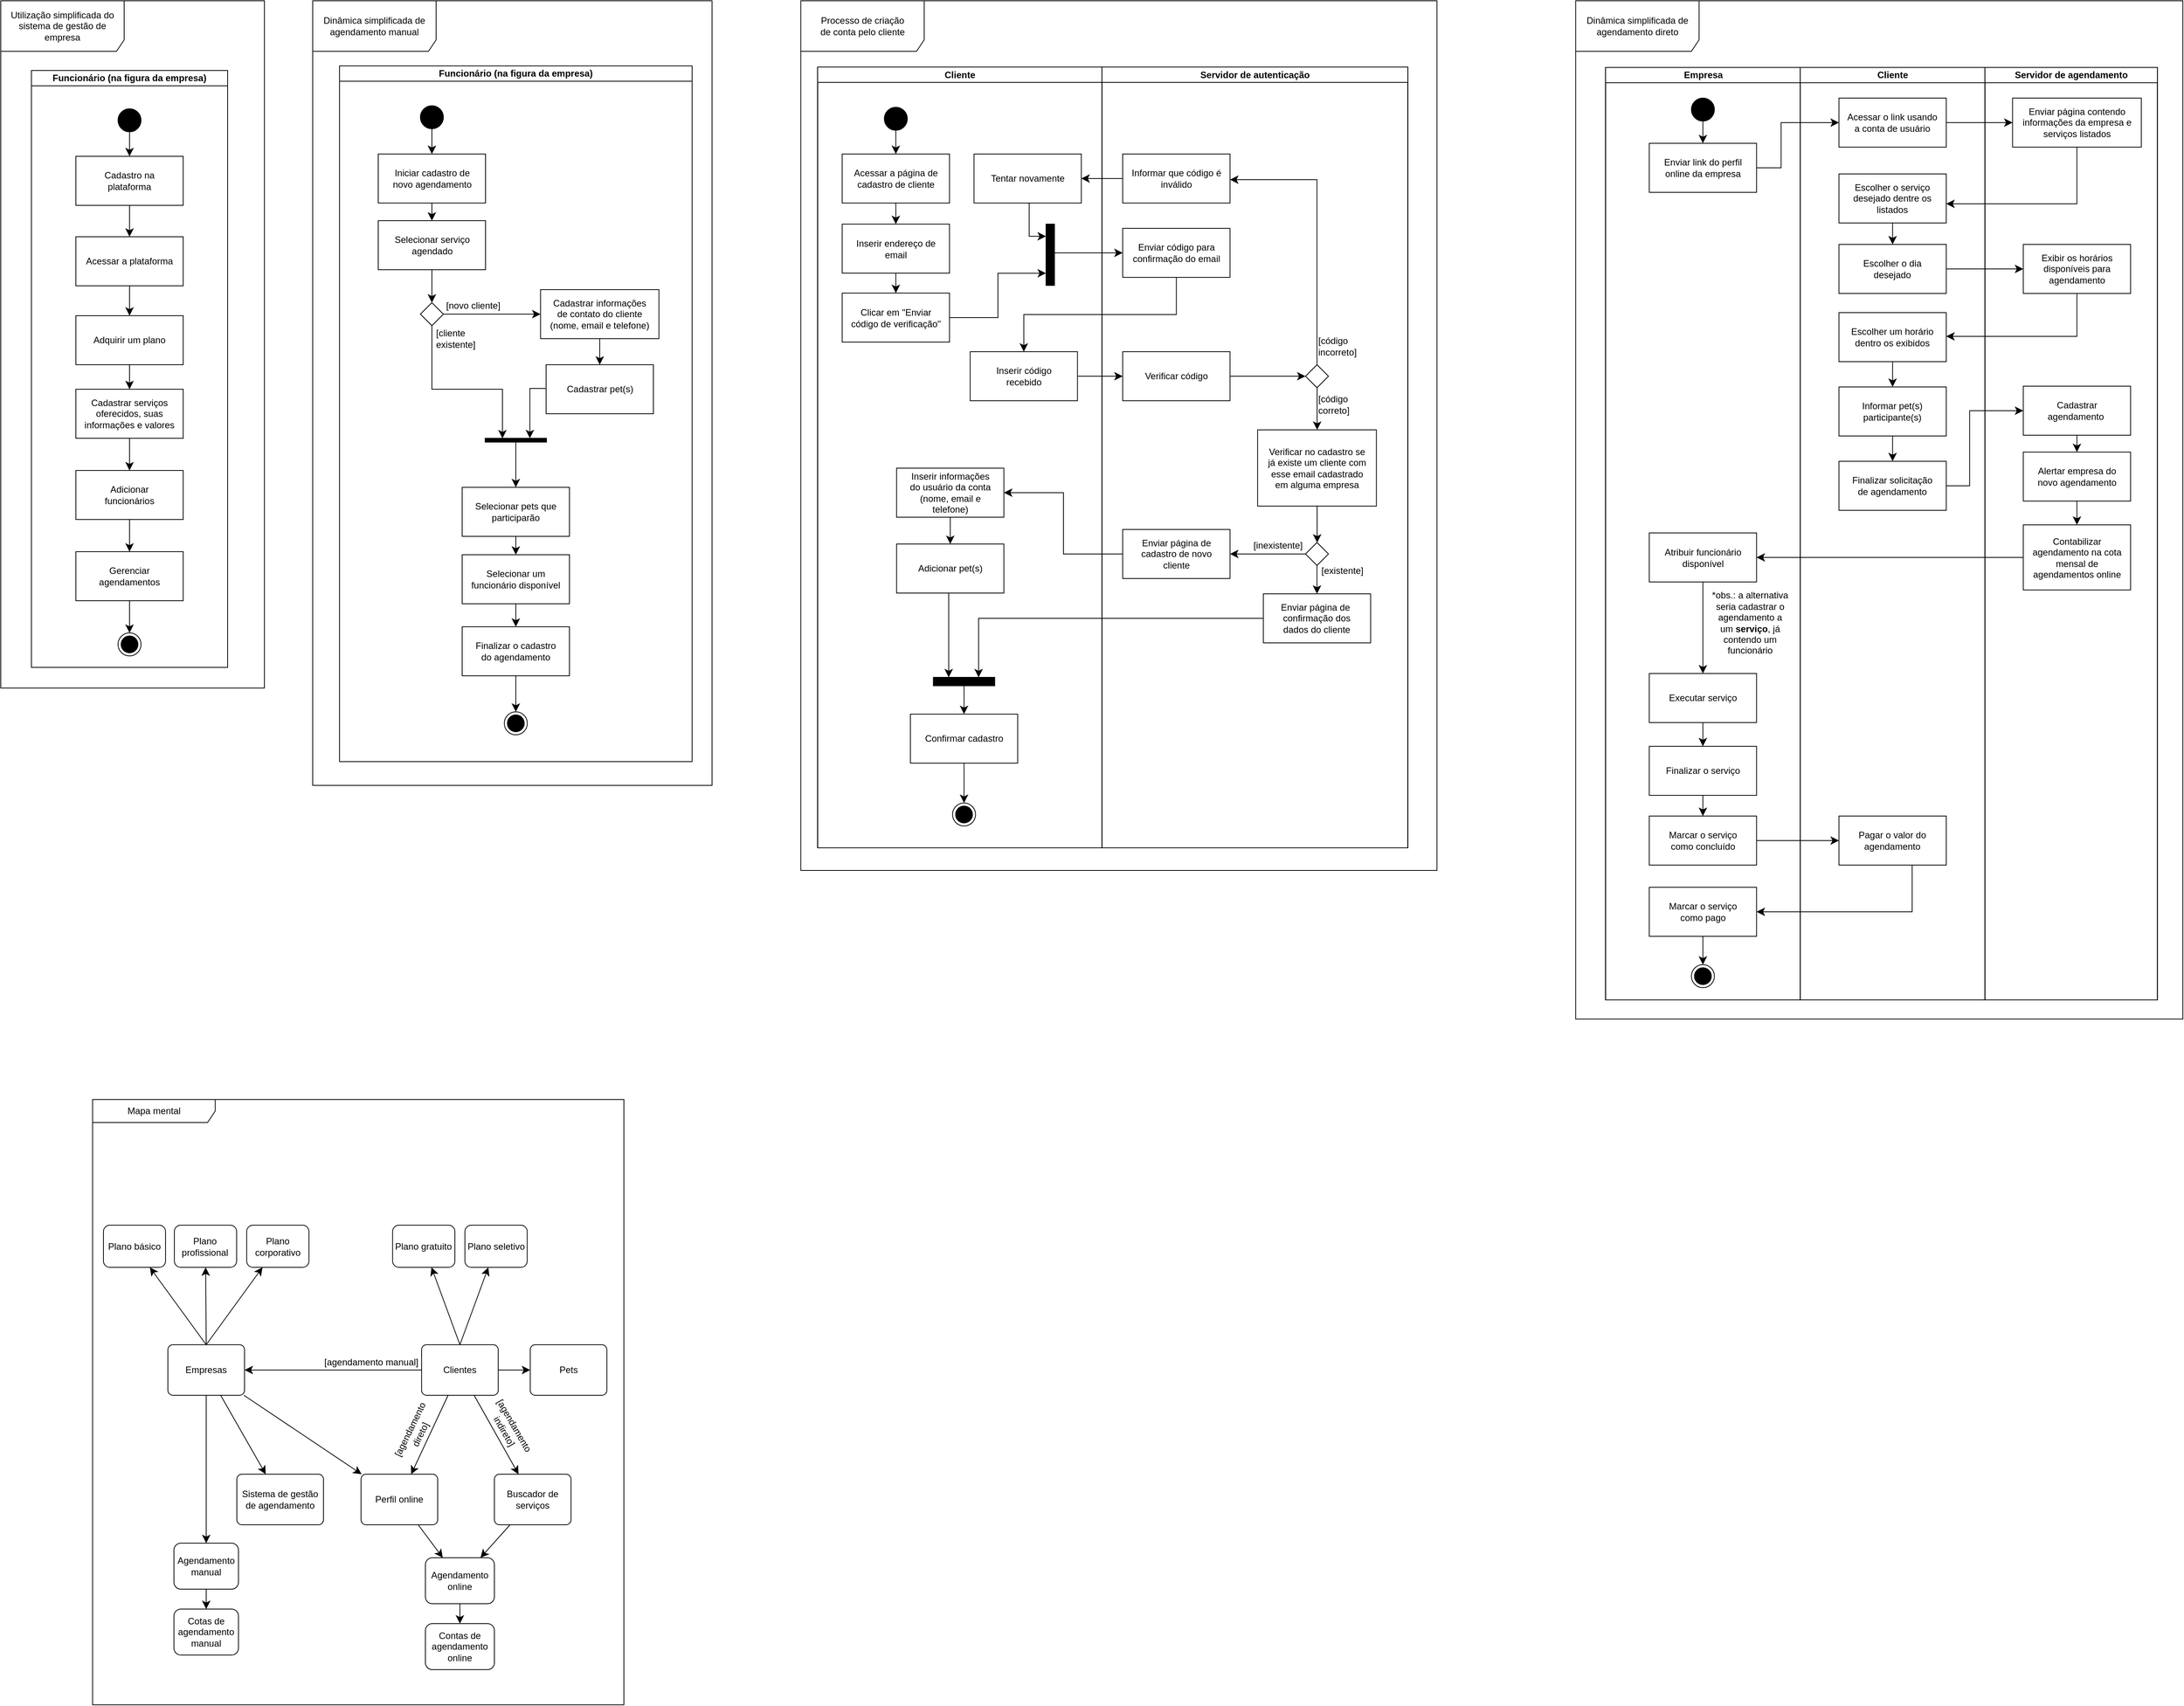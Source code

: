 <mxfile version="26.0.16">
  <diagram name="Page-1" id="o8h6paFwnOj2gTEG-mMx">
    <mxGraphModel dx="3901.2" dy="643" grid="0" gridSize="20" guides="1" tooltips="1" connect="1" arrows="1" fold="1" page="1" pageScale="1.2" pageWidth="827" pageHeight="1169" background="none" math="0" shadow="0">
      <root>
        <mxCell id="0" />
        <mxCell id="1" parent="0" />
        <mxCell id="X-neo4GHysqM66BgOn3d-53" value="Utilização simplificada do sistema de gestão de empresa" style="shape=umlFrame;whiteSpace=wrap;html=1;pointerEvents=0;recursiveResize=0;container=1;collapsible=0;width=161;height=66;gradientColor=none;swimlaneFillColor=none;shadow=0;rounded=0;" vertex="1" parent="1">
          <mxGeometry x="-2947" y="27" width="344" height="897" as="geometry" />
        </mxCell>
        <mxCell id="X-neo4GHysqM66BgOn3d-72" value="Funcionário (na figura da empresa)" style="swimlane;startSize=20;whiteSpace=wrap;html=1;rounded=0;" vertex="1" parent="X-neo4GHysqM66BgOn3d-53">
          <mxGeometry x="40" y="91" width="256" height="779" as="geometry">
            <mxRectangle x="40" y="91" width="62" height="26" as="alternateBounds" />
          </mxGeometry>
        </mxCell>
        <mxCell id="X-neo4GHysqM66BgOn3d-5" style="edgeStyle=none;curved=0;rounded=0;orthogonalLoop=1;jettySize=auto;html=1;fontSize=12;startSize=8;endSize=8;" edge="1" parent="X-neo4GHysqM66BgOn3d-72" source="X-neo4GHysqM66BgOn3d-1" target="X-neo4GHysqM66BgOn3d-4">
          <mxGeometry relative="1" as="geometry" />
        </mxCell>
        <mxCell id="X-neo4GHysqM66BgOn3d-1" value="" style="ellipse;fillColor=strokeColor;html=1;rounded=0;" vertex="1" parent="X-neo4GHysqM66BgOn3d-72">
          <mxGeometry x="113" y="50" width="30" height="30" as="geometry" />
        </mxCell>
        <mxCell id="X-neo4GHysqM66BgOn3d-20" value="" style="edgeStyle=none;curved=1;orthogonalLoop=1;jettySize=auto;html=1;fontSize=12;startSize=8;endSize=8;rounded=0;" edge="1" parent="X-neo4GHysqM66BgOn3d-72" source="X-neo4GHysqM66BgOn3d-4" target="X-neo4GHysqM66BgOn3d-19">
          <mxGeometry relative="1" as="geometry" />
        </mxCell>
        <mxCell id="X-neo4GHysqM66BgOn3d-4" value="Cadastro na plataforma" style="html=1;align=center;verticalAlign=middle;rounded=0;absoluteArcSize=1;arcSize=10;dashed=0;labelPosition=center;verticalLabelPosition=middle;spacing=12;spacingTop=15;spacingBottom=15;whiteSpace=wrap;" vertex="1" parent="X-neo4GHysqM66BgOn3d-72">
          <mxGeometry x="58" y="112" width="140" height="64" as="geometry" />
        </mxCell>
        <mxCell id="X-neo4GHysqM66BgOn3d-22" value="" style="edgeStyle=none;curved=1;orthogonalLoop=1;jettySize=auto;html=1;fontSize=12;startSize=8;endSize=8;rounded=0;" edge="1" parent="X-neo4GHysqM66BgOn3d-72" source="X-neo4GHysqM66BgOn3d-19" target="X-neo4GHysqM66BgOn3d-21">
          <mxGeometry relative="1" as="geometry" />
        </mxCell>
        <mxCell id="X-neo4GHysqM66BgOn3d-19" value="Acessar a plataforma" style="html=1;align=center;verticalAlign=middle;rounded=0;absoluteArcSize=1;arcSize=10;dashed=0;labelPosition=center;verticalLabelPosition=middle;spacing=12;spacingTop=15;spacingBottom=15;whiteSpace=wrap;" vertex="1" parent="X-neo4GHysqM66BgOn3d-72">
          <mxGeometry x="58" y="217" width="140" height="64" as="geometry" />
        </mxCell>
        <mxCell id="X-neo4GHysqM66BgOn3d-29" value="" style="edgeStyle=none;curved=1;orthogonalLoop=1;jettySize=auto;html=1;fontSize=12;startSize=8;endSize=8;rounded=0;" edge="1" parent="X-neo4GHysqM66BgOn3d-72" source="X-neo4GHysqM66BgOn3d-21" target="X-neo4GHysqM66BgOn3d-28">
          <mxGeometry relative="1" as="geometry" />
        </mxCell>
        <mxCell id="X-neo4GHysqM66BgOn3d-21" value="Adquirir um plano" style="html=1;align=center;verticalAlign=middle;rounded=0;absoluteArcSize=1;arcSize=10;dashed=0;labelPosition=center;verticalLabelPosition=middle;spacing=12;spacingTop=15;spacingBottom=15;whiteSpace=wrap;" vertex="1" parent="X-neo4GHysqM66BgOn3d-72">
          <mxGeometry x="58" y="320" width="140" height="64" as="geometry" />
        </mxCell>
        <mxCell id="X-neo4GHysqM66BgOn3d-31" value="" style="edgeStyle=none;curved=1;orthogonalLoop=1;jettySize=auto;html=1;fontSize=12;startSize=8;endSize=8;rounded=0;" edge="1" parent="X-neo4GHysqM66BgOn3d-72" source="X-neo4GHysqM66BgOn3d-28" target="X-neo4GHysqM66BgOn3d-30">
          <mxGeometry relative="1" as="geometry" />
        </mxCell>
        <mxCell id="X-neo4GHysqM66BgOn3d-28" value="Cadastrar serviços oferecidos, suas informações e valores" style="html=1;align=center;verticalAlign=middle;rounded=0;absoluteArcSize=1;arcSize=10;dashed=0;labelPosition=center;verticalLabelPosition=middle;spacing=12;spacingTop=15;spacingBottom=15;whiteSpace=wrap;" vertex="1" parent="X-neo4GHysqM66BgOn3d-72">
          <mxGeometry x="58" y="416" width="140" height="64" as="geometry" />
        </mxCell>
        <mxCell id="X-neo4GHysqM66BgOn3d-45" value="" style="edgeStyle=none;curved=1;orthogonalLoop=1;jettySize=auto;html=1;fontSize=12;startSize=8;endSize=8;rounded=0;" edge="1" parent="X-neo4GHysqM66BgOn3d-72" source="X-neo4GHysqM66BgOn3d-30" target="X-neo4GHysqM66BgOn3d-44">
          <mxGeometry relative="1" as="geometry" />
        </mxCell>
        <mxCell id="X-neo4GHysqM66BgOn3d-30" value="Adicionar funcionários" style="html=1;align=center;verticalAlign=middle;rounded=0;absoluteArcSize=1;arcSize=10;dashed=0;labelPosition=center;verticalLabelPosition=middle;spacing=12;spacingTop=15;spacingBottom=15;whiteSpace=wrap;" vertex="1" parent="X-neo4GHysqM66BgOn3d-72">
          <mxGeometry x="58" y="522" width="140" height="64" as="geometry" />
        </mxCell>
        <mxCell id="X-neo4GHysqM66BgOn3d-52" style="edgeStyle=none;curved=1;orthogonalLoop=1;jettySize=auto;html=1;fontSize=12;startSize=8;endSize=8;rounded=0;" edge="1" parent="X-neo4GHysqM66BgOn3d-72" source="X-neo4GHysqM66BgOn3d-44" target="X-neo4GHysqM66BgOn3d-42">
          <mxGeometry relative="1" as="geometry" />
        </mxCell>
        <mxCell id="X-neo4GHysqM66BgOn3d-44" value="Gerenciar agendamentos" style="html=1;align=center;verticalAlign=middle;rounded=0;absoluteArcSize=1;arcSize=10;dashed=0;labelPosition=center;verticalLabelPosition=middle;spacing=12;spacingTop=15;spacingBottom=15;whiteSpace=wrap;" vertex="1" parent="X-neo4GHysqM66BgOn3d-72">
          <mxGeometry x="58" y="628" width="140" height="64" as="geometry" />
        </mxCell>
        <mxCell id="X-neo4GHysqM66BgOn3d-42" value="" style="ellipse;html=1;shape=endState;fillColor=strokeColor;rounded=0;" vertex="1" parent="X-neo4GHysqM66BgOn3d-72">
          <mxGeometry x="113" y="734" width="30" height="30" as="geometry" />
        </mxCell>
        <mxCell id="X-neo4GHysqM66BgOn3d-73" value="Dinâmica simplificada de agendamento manual" style="shape=umlFrame;whiteSpace=wrap;html=1;pointerEvents=0;recursiveResize=0;container=1;collapsible=0;width=161;height=66;rounded=0;" vertex="1" parent="1">
          <mxGeometry x="-2540" y="27" width="521" height="1024" as="geometry" />
        </mxCell>
        <mxCell id="X-neo4GHysqM66BgOn3d-74" value="Funcionário (na figura da empresa)" style="swimlane;startSize=20;whiteSpace=wrap;html=1;rounded=0;" vertex="1" parent="X-neo4GHysqM66BgOn3d-73">
          <mxGeometry x="35" y="85" width="460" height="908" as="geometry">
            <mxRectangle x="35" y="85" width="62" height="26" as="alternateBounds" />
          </mxGeometry>
        </mxCell>
        <mxCell id="X-neo4GHysqM66BgOn3d-92" style="edgeStyle=none;curved=1;orthogonalLoop=1;jettySize=auto;html=1;exitX=0.5;exitY=1;exitDx=0;exitDy=0;fontSize=12;startSize=8;endSize=8;rounded=0;" edge="1" parent="X-neo4GHysqM66BgOn3d-74" source="X-neo4GHysqM66BgOn3d-76" target="X-neo4GHysqM66BgOn3d-90">
          <mxGeometry relative="1" as="geometry" />
        </mxCell>
        <mxCell id="X-neo4GHysqM66BgOn3d-76" value="" style="ellipse;fillColor=strokeColor;html=1;rounded=0;" vertex="1" parent="X-neo4GHysqM66BgOn3d-74">
          <mxGeometry x="105.5" y="52" width="30" height="30" as="geometry" />
        </mxCell>
        <mxCell id="X-neo4GHysqM66BgOn3d-77" value="" style="edgeStyle=elbowEdgeStyle;orthogonalLoop=1;jettySize=auto;html=1;fontSize=12;startSize=8;endSize=8;rounded=0;" edge="1" parent="X-neo4GHysqM66BgOn3d-74" source="X-neo4GHysqM66BgOn3d-78" target="X-neo4GHysqM66BgOn3d-289">
          <mxGeometry relative="1" as="geometry">
            <mxPoint x="155.5" y="283" as="targetPoint" />
            <Array as="points">
              <mxPoint x="120.5" y="286" />
            </Array>
          </mxGeometry>
        </mxCell>
        <mxCell id="X-neo4GHysqM66BgOn3d-78" value="Selecionar serviço agendado" style="html=1;align=center;verticalAlign=middle;rounded=0;absoluteArcSize=1;arcSize=10;dashed=0;labelPosition=center;verticalLabelPosition=middle;spacing=12;spacingTop=15;spacingBottom=15;whiteSpace=wrap;" vertex="1" parent="X-neo4GHysqM66BgOn3d-74">
          <mxGeometry x="50.5" y="202" width="140" height="64" as="geometry" />
        </mxCell>
        <mxCell id="X-neo4GHysqM66BgOn3d-91" style="edgeStyle=none;curved=1;orthogonalLoop=1;jettySize=auto;html=1;exitX=0.5;exitY=1;exitDx=0;exitDy=0;fontSize=12;startSize=8;endSize=8;rounded=0;" edge="1" parent="X-neo4GHysqM66BgOn3d-74" source="X-neo4GHysqM66BgOn3d-90" target="X-neo4GHysqM66BgOn3d-78">
          <mxGeometry relative="1" as="geometry" />
        </mxCell>
        <mxCell id="X-neo4GHysqM66BgOn3d-90" value="Iniciar cadastro de novo agendamento" style="html=1;align=center;verticalAlign=middle;rounded=0;absoluteArcSize=1;arcSize=10;dashed=0;labelPosition=center;verticalLabelPosition=middle;spacing=12;spacingTop=15;spacingBottom=15;whiteSpace=wrap;" vertex="1" parent="X-neo4GHysqM66BgOn3d-74">
          <mxGeometry x="50.5" y="115" width="140" height="64" as="geometry" />
        </mxCell>
        <mxCell id="X-neo4GHysqM66BgOn3d-290" style="edgeStyle=elbowEdgeStyle;shape=connector;curved=0;rounded=0;orthogonalLoop=1;jettySize=auto;elbow=vertical;html=1;exitX=0.5;exitY=1;exitDx=0;exitDy=0;strokeColor=default;align=center;verticalAlign=middle;fontFamily=Helvetica;fontSize=12;fontColor=default;labelBackgroundColor=default;startSize=8;endArrow=classic;endSize=8;entryX=0.971;entryY=0.282;entryDx=0;entryDy=0;entryPerimeter=0;" edge="1" parent="X-neo4GHysqM66BgOn3d-74" source="X-neo4GHysqM66BgOn3d-289" target="X-neo4GHysqM66BgOn3d-327">
          <mxGeometry relative="1" as="geometry">
            <mxPoint x="126" y="469" as="targetPoint" />
            <Array as="points">
              <mxPoint x="153" y="422" />
            </Array>
          </mxGeometry>
        </mxCell>
        <mxCell id="X-neo4GHysqM66BgOn3d-294" value="[cliente&lt;div&gt;existente]&lt;/div&gt;" style="edgeLabel;html=1;align=left;verticalAlign=middle;resizable=0;points=[];fontSize=12;fontFamily=Helvetica;fontColor=default;labelBackgroundColor=default;rounded=0;" vertex="1" connectable="0" parent="X-neo4GHysqM66BgOn3d-290">
          <mxGeometry x="-0.666" y="-1" relative="1" as="geometry">
            <mxPoint x="4" y="-23" as="offset" />
          </mxGeometry>
        </mxCell>
        <mxCell id="X-neo4GHysqM66BgOn3d-292" style="edgeStyle=elbowEdgeStyle;shape=connector;curved=0;rounded=0;orthogonalLoop=1;jettySize=auto;elbow=vertical;html=1;exitX=1;exitY=0.5;exitDx=0;exitDy=0;strokeColor=default;align=center;verticalAlign=middle;fontFamily=Helvetica;fontSize=12;fontColor=default;labelBackgroundColor=default;startSize=8;endArrow=classic;endSize=8;" edge="1" parent="X-neo4GHysqM66BgOn3d-74" source="X-neo4GHysqM66BgOn3d-289" target="X-neo4GHysqM66BgOn3d-291">
          <mxGeometry relative="1" as="geometry" />
        </mxCell>
        <mxCell id="X-neo4GHysqM66BgOn3d-293" value="[novo cliente]" style="edgeLabel;html=1;align=center;verticalAlign=middle;resizable=0;points=[];fontSize=12;fontFamily=Helvetica;fontColor=default;labelBackgroundColor=default;rounded=0;" vertex="1" connectable="0" parent="X-neo4GHysqM66BgOn3d-292">
          <mxGeometry x="-0.796" y="1" relative="1" as="geometry">
            <mxPoint x="25" y="-10" as="offset" />
          </mxGeometry>
        </mxCell>
        <mxCell id="X-neo4GHysqM66BgOn3d-289" value="" style="rhombus;fontFamily=Helvetica;fontSize=12;fontColor=default;labelBackgroundColor=default;rounded=0;" vertex="1" parent="X-neo4GHysqM66BgOn3d-74">
          <mxGeometry x="105.5" y="309" width="30" height="30" as="geometry" />
        </mxCell>
        <mxCell id="X-neo4GHysqM66BgOn3d-319" value="" style="edgeStyle=elbowEdgeStyle;shape=connector;curved=0;rounded=0;orthogonalLoop=1;jettySize=auto;elbow=vertical;html=1;strokeColor=default;align=center;verticalAlign=middle;fontFamily=Helvetica;fontSize=12;fontColor=default;labelBackgroundColor=default;startSize=8;endArrow=classic;endSize=8;" edge="1" parent="X-neo4GHysqM66BgOn3d-74" source="X-neo4GHysqM66BgOn3d-291" target="X-neo4GHysqM66BgOn3d-318">
          <mxGeometry relative="1" as="geometry" />
        </mxCell>
        <mxCell id="X-neo4GHysqM66BgOn3d-291" value="Cadastrar informações de contato do cliente&lt;div&gt;(nome, email e telefone)&lt;/div&gt;" style="html=1;align=center;verticalAlign=middle;rounded=0;absoluteArcSize=1;arcSize=10;dashed=0;labelPosition=center;verticalLabelPosition=middle;spacing=12;spacingTop=15;spacingBottom=15;whiteSpace=wrap;" vertex="1" parent="X-neo4GHysqM66BgOn3d-74">
          <mxGeometry x="262.25" y="292" width="154.5" height="64" as="geometry" />
        </mxCell>
        <mxCell id="X-neo4GHysqM66BgOn3d-318" value="Cadastrar pet(s)" style="html=1;align=center;verticalAlign=middle;rounded=0;absoluteArcSize=1;arcSize=10;dashed=0;labelPosition=center;verticalLabelPosition=middle;spacing=12;spacingTop=15;spacingBottom=15;whiteSpace=wrap;" vertex="1" parent="X-neo4GHysqM66BgOn3d-74">
          <mxGeometry x="269.5" y="390" width="140" height="64" as="geometry" />
        </mxCell>
        <mxCell id="X-neo4GHysqM66BgOn3d-320" value="" style="edgeStyle=none;curved=1;orthogonalLoop=1;jettySize=auto;html=1;fontSize=12;startSize=8;endSize=8;rounded=0;" edge="1" parent="X-neo4GHysqM66BgOn3d-74" source="X-neo4GHysqM66BgOn3d-321" target="X-neo4GHysqM66BgOn3d-322">
          <mxGeometry relative="1" as="geometry" />
        </mxCell>
        <mxCell id="X-neo4GHysqM66BgOn3d-321" value="Selecionar pets que participarão" style="html=1;align=center;verticalAlign=middle;rounded=0;absoluteArcSize=1;arcSize=10;dashed=0;labelPosition=center;verticalLabelPosition=middle;spacing=12;spacingTop=15;spacingBottom=15;whiteSpace=wrap;" vertex="1" parent="X-neo4GHysqM66BgOn3d-74">
          <mxGeometry x="160" y="550" width="140" height="64" as="geometry" />
        </mxCell>
        <mxCell id="X-neo4GHysqM66BgOn3d-322" value="Selecionar um funcionário disponível" style="html=1;align=center;verticalAlign=middle;rounded=0;absoluteArcSize=1;arcSize=10;dashed=0;labelPosition=center;verticalLabelPosition=middle;spacing=12;spacingTop=15;spacingBottom=15;whiteSpace=wrap;" vertex="1" parent="X-neo4GHysqM66BgOn3d-74">
          <mxGeometry x="160" y="638" width="140" height="64" as="geometry" />
        </mxCell>
        <mxCell id="X-neo4GHysqM66BgOn3d-323" value="" style="edgeStyle=none;curved=1;orthogonalLoop=1;jettySize=auto;html=1;fontSize=12;startSize=8;endSize=8;rounded=0;" edge="1" parent="X-neo4GHysqM66BgOn3d-74" source="X-neo4GHysqM66BgOn3d-322" target="X-neo4GHysqM66BgOn3d-325">
          <mxGeometry relative="1" as="geometry">
            <mxPoint x="230" y="695" as="sourcePoint" />
          </mxGeometry>
        </mxCell>
        <mxCell id="X-neo4GHysqM66BgOn3d-324" style="edgeStyle=none;curved=1;orthogonalLoop=1;jettySize=auto;html=1;fontSize=12;startSize=8;endSize=8;rounded=0;" edge="1" parent="X-neo4GHysqM66BgOn3d-74" source="X-neo4GHysqM66BgOn3d-325" target="X-neo4GHysqM66BgOn3d-326">
          <mxGeometry relative="1" as="geometry" />
        </mxCell>
        <mxCell id="X-neo4GHysqM66BgOn3d-325" value="Finalizar o cadastro do agendamento" style="html=1;align=center;verticalAlign=middle;rounded=0;absoluteArcSize=1;arcSize=10;dashed=0;labelPosition=center;verticalLabelPosition=middle;spacing=12;spacingTop=15;spacingBottom=15;whiteSpace=wrap;" vertex="1" parent="X-neo4GHysqM66BgOn3d-74">
          <mxGeometry x="160" y="732" width="140" height="64" as="geometry" />
        </mxCell>
        <mxCell id="X-neo4GHysqM66BgOn3d-326" value="" style="ellipse;html=1;shape=endState;fillColor=strokeColor;rounded=0;" vertex="1" parent="X-neo4GHysqM66BgOn3d-74">
          <mxGeometry x="215" y="843" width="30" height="30" as="geometry" />
        </mxCell>
        <mxCell id="X-neo4GHysqM66BgOn3d-329" value="" style="edgeStyle=elbowEdgeStyle;shape=connector;curved=0;rounded=0;orthogonalLoop=1;jettySize=auto;elbow=vertical;html=1;strokeColor=default;align=center;verticalAlign=middle;fontFamily=Helvetica;fontSize=12;fontColor=default;labelBackgroundColor=default;startSize=8;endArrow=classic;endSize=8;" edge="1" parent="X-neo4GHysqM66BgOn3d-74" source="X-neo4GHysqM66BgOn3d-327" target="X-neo4GHysqM66BgOn3d-321">
          <mxGeometry relative="1" as="geometry" />
        </mxCell>
        <mxCell id="X-neo4GHysqM66BgOn3d-327" value="" style="html=1;points=[];perimeter=orthogonalPerimeter;fillColor=strokeColor;fontFamily=Helvetica;fontSize=12;fontColor=default;labelBackgroundColor=default;direction=north;imageHeight=50;rounded=0;" vertex="1" parent="X-neo4GHysqM66BgOn3d-74">
          <mxGeometry x="190" y="486" width="80" height="5" as="geometry" />
        </mxCell>
        <mxCell id="X-neo4GHysqM66BgOn3d-330" style="edgeStyle=elbowEdgeStyle;shape=connector;rounded=0;orthogonalLoop=1;jettySize=auto;html=1;strokeColor=default;align=center;verticalAlign=middle;fontFamily=Helvetica;fontSize=12;fontColor=default;labelBackgroundColor=default;startSize=8;endArrow=classic;endSize=8;entryX=1;entryY=0.729;entryDx=0;entryDy=0;entryPerimeter=0;elbow=vertical;" edge="1" parent="X-neo4GHysqM66BgOn3d-74" source="X-neo4GHysqM66BgOn3d-318" target="X-neo4GHysqM66BgOn3d-327">
          <mxGeometry relative="1" as="geometry">
            <mxPoint x="152" y="465" as="targetPoint" />
            <Array as="points">
              <mxPoint x="279" y="421" />
            </Array>
          </mxGeometry>
        </mxCell>
        <mxCell id="X-neo4GHysqM66BgOn3d-94" value="Dinâmica simplificada de agendamento direto" style="shape=umlFrame;whiteSpace=wrap;html=1;pointerEvents=0;recursiveResize=0;container=1;collapsible=0;width=161;height=66;rounded=0;" vertex="1" parent="1">
          <mxGeometry x="-892.2" y="27" width="792.2" height="1329" as="geometry" />
        </mxCell>
        <mxCell id="X-neo4GHysqM66BgOn3d-115" value="Pool" style="swimlane;childLayout=stackLayout;resizeParent=1;resizeParentMax=0;startSize=0;html=1;noLabel=1;align=center;whiteSpace=wrap;rounded=0;" vertex="1" parent="X-neo4GHysqM66BgOn3d-94">
          <mxGeometry x="39" y="87" width="720" height="1217" as="geometry" />
        </mxCell>
        <mxCell id="X-neo4GHysqM66BgOn3d-117" value="&lt;span style=&quot;text-wrap-mode: wrap;&quot;&gt;Empresa&lt;/span&gt;" style="swimlane;startSize=20;html=1;rounded=0;" vertex="1" parent="X-neo4GHysqM66BgOn3d-115">
          <mxGeometry width="254" height="1217" as="geometry" />
        </mxCell>
        <mxCell id="X-neo4GHysqM66BgOn3d-123" style="edgeStyle=none;curved=1;orthogonalLoop=1;jettySize=auto;html=1;fontSize=12;startSize=8;endSize=8;rounded=0;" edge="1" parent="X-neo4GHysqM66BgOn3d-117" source="X-neo4GHysqM66BgOn3d-124" target="X-neo4GHysqM66BgOn3d-125">
          <mxGeometry relative="1" as="geometry" />
        </mxCell>
        <mxCell id="X-neo4GHysqM66BgOn3d-124" value="" style="ellipse;fillColor=strokeColor;html=1;rounded=0;" vertex="1" parent="X-neo4GHysqM66BgOn3d-117">
          <mxGeometry x="112" y="40" width="30" height="30" as="geometry" />
        </mxCell>
        <mxCell id="X-neo4GHysqM66BgOn3d-125" value="Enviar link do perfil online da empresa" style="html=1;align=center;verticalAlign=middle;rounded=0;absoluteArcSize=1;arcSize=10;dashed=0;labelPosition=center;verticalLabelPosition=middle;spacing=12;spacingTop=15;spacingBottom=15;whiteSpace=wrap;" vertex="1" parent="X-neo4GHysqM66BgOn3d-117">
          <mxGeometry x="57" y="99" width="140" height="64" as="geometry" />
        </mxCell>
        <mxCell id="X-neo4GHysqM66BgOn3d-150" value="" style="edgeStyle=elbowEdgeStyle;shape=connector;curved=0;rounded=0;orthogonalLoop=1;jettySize=auto;elbow=vertical;html=1;strokeColor=default;align=center;verticalAlign=middle;fontFamily=Helvetica;fontSize=12;fontColor=default;labelBackgroundColor=default;startSize=8;endArrow=classic;endSize=8;" edge="1" parent="X-neo4GHysqM66BgOn3d-117" source="X-neo4GHysqM66BgOn3d-147" target="X-neo4GHysqM66BgOn3d-149">
          <mxGeometry relative="1" as="geometry" />
        </mxCell>
        <mxCell id="X-neo4GHysqM66BgOn3d-147" value="Atribuir funcionário disponível" style="html=1;align=center;verticalAlign=middle;rounded=0;absoluteArcSize=1;arcSize=10;dashed=0;labelPosition=center;verticalLabelPosition=middle;spacing=12;spacingTop=15;spacingBottom=15;whiteSpace=wrap;" vertex="1" parent="X-neo4GHysqM66BgOn3d-117">
          <mxGeometry x="57" y="607.5" width="140" height="64" as="geometry" />
        </mxCell>
        <mxCell id="X-neo4GHysqM66BgOn3d-165" value="*obs.: a alternativa seria cadastrar o agendamento a um &lt;b&gt;serviço&lt;/b&gt;, já contendo um funcionário" style="text;html=1;align=center;verticalAlign=middle;whiteSpace=wrap;rounded=0;fontFamily=Helvetica;fontSize=12;fontColor=default;labelBackgroundColor=default;" vertex="1" parent="X-neo4GHysqM66BgOn3d-117">
          <mxGeometry x="137.2" y="676" width="103" height="97" as="geometry" />
        </mxCell>
        <mxCell id="X-neo4GHysqM66BgOn3d-162" value="" style="edgeStyle=elbowEdgeStyle;shape=connector;curved=0;rounded=0;orthogonalLoop=1;jettySize=auto;elbow=vertical;html=1;strokeColor=default;align=center;verticalAlign=middle;fontFamily=Helvetica;fontSize=12;fontColor=default;labelBackgroundColor=default;startSize=8;endArrow=classic;endSize=8;" edge="1" parent="X-neo4GHysqM66BgOn3d-117" source="X-neo4GHysqM66BgOn3d-149" target="X-neo4GHysqM66BgOn3d-161">
          <mxGeometry relative="1" as="geometry" />
        </mxCell>
        <mxCell id="X-neo4GHysqM66BgOn3d-161" value="Finalizar o serviço" style="html=1;align=center;verticalAlign=middle;rounded=0;absoluteArcSize=1;arcSize=10;dashed=0;labelPosition=center;verticalLabelPosition=middle;spacing=12;spacingTop=15;spacingBottom=15;whiteSpace=wrap;" vertex="1" parent="X-neo4GHysqM66BgOn3d-117">
          <mxGeometry x="57" y="886" width="140" height="64" as="geometry" />
        </mxCell>
        <mxCell id="X-neo4GHysqM66BgOn3d-163" value="Marcar o serviço como concluído" style="html=1;align=center;verticalAlign=middle;rounded=0;absoluteArcSize=1;arcSize=10;dashed=0;labelPosition=center;verticalLabelPosition=middle;spacing=12;spacingTop=15;spacingBottom=15;whiteSpace=wrap;" vertex="1" parent="X-neo4GHysqM66BgOn3d-117">
          <mxGeometry x="57" y="977" width="140" height="64" as="geometry" />
        </mxCell>
        <mxCell id="X-neo4GHysqM66BgOn3d-164" value="" style="edgeStyle=elbowEdgeStyle;shape=connector;curved=0;rounded=0;orthogonalLoop=1;jettySize=auto;elbow=vertical;html=1;strokeColor=default;align=center;verticalAlign=middle;fontFamily=Helvetica;fontSize=12;fontColor=default;labelBackgroundColor=default;startSize=8;endArrow=classic;endSize=8;" edge="1" parent="X-neo4GHysqM66BgOn3d-117" source="X-neo4GHysqM66BgOn3d-161" target="X-neo4GHysqM66BgOn3d-163">
          <mxGeometry relative="1" as="geometry" />
        </mxCell>
        <mxCell id="X-neo4GHysqM66BgOn3d-176" value="" style="edgeStyle=elbowEdgeStyle;shape=connector;curved=0;rounded=0;orthogonalLoop=1;jettySize=auto;elbow=vertical;html=1;strokeColor=default;align=center;verticalAlign=middle;fontFamily=Helvetica;fontSize=12;fontColor=default;labelBackgroundColor=default;startSize=8;endArrow=classic;endSize=8;" edge="1" parent="X-neo4GHysqM66BgOn3d-117" source="X-neo4GHysqM66BgOn3d-167" target="X-neo4GHysqM66BgOn3d-173">
          <mxGeometry relative="1" as="geometry" />
        </mxCell>
        <mxCell id="X-neo4GHysqM66BgOn3d-167" value="Marcar o serviço como pago" style="html=1;align=center;verticalAlign=middle;rounded=0;absoluteArcSize=1;arcSize=10;dashed=0;labelPosition=center;verticalLabelPosition=middle;spacing=12;spacingTop=15;spacingBottom=15;whiteSpace=wrap;" vertex="1" parent="X-neo4GHysqM66BgOn3d-117">
          <mxGeometry x="57" y="1070" width="140" height="64" as="geometry" />
        </mxCell>
        <mxCell id="X-neo4GHysqM66BgOn3d-149" value="Executar serviço" style="html=1;align=center;verticalAlign=middle;rounded=0;absoluteArcSize=1;arcSize=10;dashed=0;labelPosition=center;verticalLabelPosition=middle;spacing=12;spacingTop=15;spacingBottom=15;whiteSpace=wrap;" vertex="1" parent="X-neo4GHysqM66BgOn3d-117">
          <mxGeometry x="57" y="791" width="140" height="64" as="geometry" />
        </mxCell>
        <mxCell id="X-neo4GHysqM66BgOn3d-173" value="" style="ellipse;html=1;shape=endState;fillColor=strokeColor;rounded=0;" vertex="1" parent="X-neo4GHysqM66BgOn3d-117">
          <mxGeometry x="112" y="1171" width="30" height="30" as="geometry" />
        </mxCell>
        <mxCell id="X-neo4GHysqM66BgOn3d-118" value="Cliente" style="swimlane;startSize=20;html=1;rounded=0;" vertex="1" parent="X-neo4GHysqM66BgOn3d-115">
          <mxGeometry x="254" width="241" height="1217" as="geometry" />
        </mxCell>
        <mxCell id="X-neo4GHysqM66BgOn3d-126" value="Acessar o link usando a conta de usuário" style="html=1;align=center;verticalAlign=middle;rounded=0;absoluteArcSize=1;arcSize=10;dashed=0;labelPosition=center;verticalLabelPosition=middle;spacing=12;spacingTop=15;spacingBottom=15;whiteSpace=wrap;" vertex="1" parent="X-neo4GHysqM66BgOn3d-118">
          <mxGeometry x="50.5" y="40" width="140" height="64" as="geometry" />
        </mxCell>
        <mxCell id="X-neo4GHysqM66BgOn3d-129" value="Escolher o serviço desejado dentre os listados" style="html=1;align=center;verticalAlign=middle;rounded=0;absoluteArcSize=1;arcSize=10;dashed=0;labelPosition=center;verticalLabelPosition=middle;spacing=12;spacingTop=15;spacingBottom=15;whiteSpace=wrap;" vertex="1" parent="X-neo4GHysqM66BgOn3d-118">
          <mxGeometry x="50.5" y="139" width="140" height="64" as="geometry" />
        </mxCell>
        <mxCell id="X-neo4GHysqM66BgOn3d-154" value="" style="edgeStyle=elbowEdgeStyle;shape=connector;curved=0;rounded=0;orthogonalLoop=1;jettySize=auto;elbow=vertical;html=1;strokeColor=default;align=center;verticalAlign=middle;fontFamily=Helvetica;fontSize=12;fontColor=default;labelBackgroundColor=default;startSize=8;endArrow=classic;endSize=8;" edge="1" parent="X-neo4GHysqM66BgOn3d-118" source="X-neo4GHysqM66BgOn3d-138" target="X-neo4GHysqM66BgOn3d-153">
          <mxGeometry relative="1" as="geometry" />
        </mxCell>
        <mxCell id="X-neo4GHysqM66BgOn3d-138" value="Escolher um horário dentro os exibidos" style="html=1;align=center;verticalAlign=middle;rounded=0;absoluteArcSize=1;arcSize=10;dashed=0;labelPosition=center;verticalLabelPosition=middle;spacing=12;spacingTop=15;spacingBottom=15;whiteSpace=wrap;" vertex="1" parent="X-neo4GHysqM66BgOn3d-118">
          <mxGeometry x="50.5" y="320" width="140" height="64" as="geometry" />
        </mxCell>
        <mxCell id="X-neo4GHysqM66BgOn3d-140" value="Finalizar solicitação de agendamento" style="html=1;align=center;verticalAlign=middle;rounded=0;absoluteArcSize=1;arcSize=10;dashed=0;labelPosition=center;verticalLabelPosition=middle;spacing=12;spacingTop=15;spacingBottom=15;whiteSpace=wrap;" vertex="1" parent="X-neo4GHysqM66BgOn3d-118">
          <mxGeometry x="50.5" y="514" width="140" height="64" as="geometry" />
        </mxCell>
        <mxCell id="X-neo4GHysqM66BgOn3d-158" value="" style="edgeStyle=elbowEdgeStyle;shape=connector;curved=0;rounded=0;orthogonalLoop=1;jettySize=auto;elbow=vertical;html=1;strokeColor=default;align=center;verticalAlign=middle;fontFamily=Helvetica;fontSize=12;fontColor=default;labelBackgroundColor=default;startSize=8;endArrow=classic;endSize=8;" edge="1" parent="X-neo4GHysqM66BgOn3d-118" source="X-neo4GHysqM66BgOn3d-153" target="X-neo4GHysqM66BgOn3d-140">
          <mxGeometry relative="1" as="geometry" />
        </mxCell>
        <mxCell id="X-neo4GHysqM66BgOn3d-153" value="Informar pet(s) participante(s)" style="html=1;align=center;verticalAlign=middle;rounded=0;absoluteArcSize=1;arcSize=10;dashed=0;labelPosition=center;verticalLabelPosition=middle;spacing=12;spacingTop=15;spacingBottom=15;whiteSpace=wrap;" vertex="1" parent="X-neo4GHysqM66BgOn3d-118">
          <mxGeometry x="50.5" y="417" width="140" height="64" as="geometry" />
        </mxCell>
        <mxCell id="X-neo4GHysqM66BgOn3d-159" value="Pagar o valor do agendamento" style="html=1;align=center;verticalAlign=middle;rounded=0;absoluteArcSize=1;arcSize=10;dashed=0;labelPosition=center;verticalLabelPosition=middle;spacing=12;spacingTop=15;spacingBottom=15;whiteSpace=wrap;" vertex="1" parent="X-neo4GHysqM66BgOn3d-118">
          <mxGeometry x="50.5" y="977" width="140" height="64" as="geometry" />
        </mxCell>
        <mxCell id="X-neo4GHysqM66BgOn3d-131" value="Escolher o dia desejado" style="html=1;align=center;verticalAlign=middle;rounded=0;absoluteArcSize=1;arcSize=10;dashed=0;labelPosition=center;verticalLabelPosition=middle;spacing=12;spacingTop=15;spacingBottom=15;whiteSpace=wrap;" vertex="1" parent="X-neo4GHysqM66BgOn3d-118">
          <mxGeometry x="50.5" y="231" width="140" height="64" as="geometry" />
        </mxCell>
        <mxCell id="X-neo4GHysqM66BgOn3d-132" value="" style="edgeStyle=elbowEdgeStyle;orthogonalLoop=1;jettySize=auto;html=1;fontSize=12;startSize=8;endSize=8;rounded=0;elbow=vertical;" edge="1" parent="X-neo4GHysqM66BgOn3d-118" source="X-neo4GHysqM66BgOn3d-129" target="X-neo4GHysqM66BgOn3d-131">
          <mxGeometry relative="1" as="geometry" />
        </mxCell>
        <mxCell id="X-neo4GHysqM66BgOn3d-119" value="Servidor de agendamento" style="swimlane;startSize=20;html=1;rounded=0;" vertex="1" parent="X-neo4GHysqM66BgOn3d-115">
          <mxGeometry x="495" width="225" height="1217" as="geometry" />
        </mxCell>
        <mxCell id="X-neo4GHysqM66BgOn3d-133" value="Enviar página contendo informações da empresa e serviços listados" style="html=1;align=center;verticalAlign=middle;rounded=0;absoluteArcSize=1;arcSize=10;dashed=0;labelPosition=center;verticalLabelPosition=middle;spacing=12;spacingTop=15;spacingBottom=15;whiteSpace=wrap;" vertex="1" parent="X-neo4GHysqM66BgOn3d-119">
          <mxGeometry x="36" y="40" width="168" height="64" as="geometry" />
        </mxCell>
        <mxCell id="X-neo4GHysqM66BgOn3d-156" value="" style="edgeStyle=elbowEdgeStyle;shape=connector;curved=0;rounded=0;orthogonalLoop=1;jettySize=auto;elbow=vertical;html=1;strokeColor=default;align=center;verticalAlign=middle;fontFamily=Helvetica;fontSize=12;fontColor=default;labelBackgroundColor=default;startSize=8;endArrow=classic;endSize=8;" edge="1" parent="X-neo4GHysqM66BgOn3d-119" source="X-neo4GHysqM66BgOn3d-143" target="X-neo4GHysqM66BgOn3d-145">
          <mxGeometry relative="1" as="geometry" />
        </mxCell>
        <mxCell id="X-neo4GHysqM66BgOn3d-143" value="Cadastrar agendamento&amp;nbsp;" style="html=1;align=center;verticalAlign=middle;rounded=0;absoluteArcSize=1;arcSize=10;dashed=0;labelPosition=center;verticalLabelPosition=middle;spacing=12;spacingTop=15;spacingBottom=15;whiteSpace=wrap;" vertex="1" parent="X-neo4GHysqM66BgOn3d-119">
          <mxGeometry x="50" y="416" width="140" height="64" as="geometry" />
        </mxCell>
        <mxCell id="X-neo4GHysqM66BgOn3d-171" value="" style="edgeStyle=elbowEdgeStyle;shape=connector;curved=0;rounded=0;orthogonalLoop=1;jettySize=auto;elbow=vertical;html=1;strokeColor=default;align=center;verticalAlign=middle;fontFamily=Helvetica;fontSize=12;fontColor=default;labelBackgroundColor=default;startSize=8;endArrow=classic;endSize=8;" edge="1" parent="X-neo4GHysqM66BgOn3d-119" source="X-neo4GHysqM66BgOn3d-145" target="X-neo4GHysqM66BgOn3d-170">
          <mxGeometry relative="1" as="geometry" />
        </mxCell>
        <mxCell id="X-neo4GHysqM66BgOn3d-145" value="Alertar empresa do novo agendamento" style="html=1;align=center;verticalAlign=middle;rounded=0;absoluteArcSize=1;arcSize=10;dashed=0;labelPosition=center;verticalLabelPosition=middle;spacing=12;spacingTop=15;spacingBottom=15;whiteSpace=wrap;" vertex="1" parent="X-neo4GHysqM66BgOn3d-119">
          <mxGeometry x="50" y="502" width="140" height="64" as="geometry" />
        </mxCell>
        <mxCell id="X-neo4GHysqM66BgOn3d-170" value="Contabilizar agendamento na cota mensal de agendamentos online" style="html=1;align=center;verticalAlign=middle;rounded=0;absoluteArcSize=1;arcSize=10;dashed=0;labelPosition=center;verticalLabelPosition=middle;spacing=12;spacingTop=15;spacingBottom=15;whiteSpace=wrap;" vertex="1" parent="X-neo4GHysqM66BgOn3d-119">
          <mxGeometry x="50" y="597" width="140" height="85" as="geometry" />
        </mxCell>
        <mxCell id="X-neo4GHysqM66BgOn3d-136" value="Exibir os horários disponíveis para agendamento" style="html=1;align=center;verticalAlign=middle;rounded=0;absoluteArcSize=1;arcSize=10;dashed=0;labelPosition=center;verticalLabelPosition=middle;spacing=12;spacingTop=15;spacingBottom=15;whiteSpace=wrap;" vertex="1" parent="X-neo4GHysqM66BgOn3d-119">
          <mxGeometry x="50" y="231" width="140" height="64" as="geometry" />
        </mxCell>
        <mxCell id="X-neo4GHysqM66BgOn3d-127" value="" style="edgeStyle=orthogonalEdgeStyle;orthogonalLoop=1;jettySize=auto;html=1;fontSize=12;startSize=8;endSize=8;rounded=0;elbow=vertical;" edge="1" parent="X-neo4GHysqM66BgOn3d-115" source="X-neo4GHysqM66BgOn3d-125" target="X-neo4GHysqM66BgOn3d-126">
          <mxGeometry relative="1" as="geometry">
            <Array as="points">
              <mxPoint x="229" y="131" />
              <mxPoint x="229" y="72" />
            </Array>
          </mxGeometry>
        </mxCell>
        <mxCell id="X-neo4GHysqM66BgOn3d-134" value="" style="edgeStyle=none;curved=1;orthogonalLoop=1;jettySize=auto;html=1;fontSize=12;startSize=8;endSize=8;rounded=0;" edge="1" parent="X-neo4GHysqM66BgOn3d-115" source="X-neo4GHysqM66BgOn3d-126" target="X-neo4GHysqM66BgOn3d-133">
          <mxGeometry relative="1" as="geometry" />
        </mxCell>
        <mxCell id="X-neo4GHysqM66BgOn3d-135" style="edgeStyle=elbowEdgeStyle;orthogonalLoop=1;jettySize=auto;html=1;exitX=0.5;exitY=1;exitDx=0;exitDy=0;fontSize=12;startSize=8;endSize=8;rounded=0;startArrow=none;startFill=0;elbow=vertical;" edge="1" parent="X-neo4GHysqM66BgOn3d-115" source="X-neo4GHysqM66BgOn3d-133" target="X-neo4GHysqM66BgOn3d-129">
          <mxGeometry relative="1" as="geometry">
            <Array as="points">
              <mxPoint x="519" y="178" />
            </Array>
          </mxGeometry>
        </mxCell>
        <mxCell id="X-neo4GHysqM66BgOn3d-139" value="" style="edgeStyle=elbowEdgeStyle;orthogonalLoop=1;jettySize=auto;html=1;fontSize=12;startSize=8;endSize=8;rounded=0;elbow=vertical;" edge="1" parent="X-neo4GHysqM66BgOn3d-115" source="X-neo4GHysqM66BgOn3d-136" target="X-neo4GHysqM66BgOn3d-138">
          <mxGeometry relative="1" as="geometry">
            <Array as="points">
              <mxPoint x="514" y="351" />
            </Array>
          </mxGeometry>
        </mxCell>
        <mxCell id="X-neo4GHysqM66BgOn3d-155" value="" style="edgeStyle=elbowEdgeStyle;shape=connector;rounded=0;orthogonalLoop=1;jettySize=auto;html=1;strokeColor=default;align=center;verticalAlign=middle;fontFamily=Helvetica;fontSize=12;fontColor=default;labelBackgroundColor=default;startSize=8;endArrow=classic;endSize=8;" edge="1" parent="X-neo4GHysqM66BgOn3d-115" source="X-neo4GHysqM66BgOn3d-140" target="X-neo4GHysqM66BgOn3d-143">
          <mxGeometry relative="1" as="geometry">
            <Array as="points">
              <mxPoint x="475" y="497" />
            </Array>
          </mxGeometry>
        </mxCell>
        <mxCell id="X-neo4GHysqM66BgOn3d-172" style="edgeStyle=elbowEdgeStyle;shape=connector;rounded=0;orthogonalLoop=1;jettySize=auto;html=1;strokeColor=default;align=center;verticalAlign=middle;fontFamily=Helvetica;fontSize=12;fontColor=default;labelBackgroundColor=default;startSize=8;endArrow=classic;endSize=8;" edge="1" parent="X-neo4GHysqM66BgOn3d-115" source="X-neo4GHysqM66BgOn3d-170" target="X-neo4GHysqM66BgOn3d-147">
          <mxGeometry relative="1" as="geometry" />
        </mxCell>
        <mxCell id="X-neo4GHysqM66BgOn3d-166" style="edgeStyle=elbowEdgeStyle;shape=connector;curved=0;rounded=0;orthogonalLoop=1;jettySize=auto;elbow=vertical;html=1;strokeColor=default;align=center;verticalAlign=middle;fontFamily=Helvetica;fontSize=12;fontColor=default;labelBackgroundColor=default;startSize=8;endArrow=classic;endSize=8;" edge="1" parent="X-neo4GHysqM66BgOn3d-115" source="X-neo4GHysqM66BgOn3d-163" target="X-neo4GHysqM66BgOn3d-159">
          <mxGeometry relative="1" as="geometry" />
        </mxCell>
        <mxCell id="X-neo4GHysqM66BgOn3d-169" style="edgeStyle=orthogonalEdgeStyle;shape=connector;rounded=0;orthogonalLoop=1;jettySize=auto;html=1;strokeColor=default;align=center;verticalAlign=middle;fontFamily=Helvetica;fontSize=12;fontColor=default;labelBackgroundColor=default;startSize=8;endArrow=classic;endSize=8;" edge="1" parent="X-neo4GHysqM66BgOn3d-115" source="X-neo4GHysqM66BgOn3d-159" target="X-neo4GHysqM66BgOn3d-167">
          <mxGeometry relative="1" as="geometry">
            <Array as="points">
              <mxPoint x="400" y="1102" />
            </Array>
          </mxGeometry>
        </mxCell>
        <mxCell id="X-neo4GHysqM66BgOn3d-137" value="" style="edgeStyle=elbowEdgeStyle;orthogonalLoop=1;jettySize=auto;html=1;fontSize=12;startSize=8;endSize=8;rounded=0;" edge="1" parent="X-neo4GHysqM66BgOn3d-115" source="X-neo4GHysqM66BgOn3d-131" target="X-neo4GHysqM66BgOn3d-136">
          <mxGeometry relative="1" as="geometry" />
        </mxCell>
        <mxCell id="X-neo4GHysqM66BgOn3d-195" value="Processo de criação de conta pelo cliente" style="shape=umlFrame;whiteSpace=wrap;html=1;pointerEvents=0;recursiveResize=0;container=1;collapsible=0;width=161;height=66;spacing=20;expand=0;resizable=1;rounded=0;" vertex="1" parent="1">
          <mxGeometry x="-1903.2" y="27" width="830" height="1135" as="geometry" />
        </mxCell>
        <mxCell id="X-neo4GHysqM66BgOn3d-362" value="Pool" style="swimlane;childLayout=stackLayout;resizeParent=1;resizeParentMax=0;startSize=0;html=1;noLabel=1;align=center;whiteSpace=wrap;rounded=0;" vertex="1" parent="X-neo4GHysqM66BgOn3d-195">
          <mxGeometry x="22" y="86.5" width="770" height="1019" as="geometry" />
        </mxCell>
        <mxCell id="X-neo4GHysqM66BgOn3d-378" value="Cliente" style="swimlane;startSize=20;html=1;rounded=0;" vertex="1" parent="X-neo4GHysqM66BgOn3d-362">
          <mxGeometry width="371" height="1019" as="geometry" />
        </mxCell>
        <mxCell id="X-neo4GHysqM66BgOn3d-406" value="" style="edgeStyle=elbowEdgeStyle;shape=connector;curved=0;rounded=0;orthogonalLoop=1;jettySize=auto;elbow=vertical;html=1;strokeColor=default;align=center;verticalAlign=middle;fontFamily=Helvetica;fontSize=12;fontColor=default;labelBackgroundColor=default;startSize=8;endArrow=classic;endSize=8;" edge="1" parent="X-neo4GHysqM66BgOn3d-378" source="X-neo4GHysqM66BgOn3d-407" target="X-neo4GHysqM66BgOn3d-417">
          <mxGeometry relative="1" as="geometry">
            <mxPoint x="102" y="205.5" as="targetPoint" />
          </mxGeometry>
        </mxCell>
        <mxCell id="X-neo4GHysqM66BgOn3d-407" value="Acessar a página de cadastro de cliente" style="html=1;align=center;verticalAlign=middle;rounded=0;absoluteArcSize=1;arcSize=10;dashed=0;labelPosition=center;verticalLabelPosition=middle;spacing=12;spacingTop=15;spacingBottom=15;whiteSpace=wrap;" vertex="1" parent="X-neo4GHysqM66BgOn3d-378">
          <mxGeometry x="32" y="113.5" width="140" height="64" as="geometry" />
        </mxCell>
        <mxCell id="X-neo4GHysqM66BgOn3d-408" value="" style="edgeStyle=elbowEdgeStyle;shape=connector;curved=0;rounded=0;orthogonalLoop=1;jettySize=auto;elbow=vertical;html=1;strokeColor=default;align=center;verticalAlign=middle;fontFamily=Helvetica;fontSize=12;fontColor=default;labelBackgroundColor=default;startSize=8;endArrow=classic;endSize=8;" edge="1" parent="X-neo4GHysqM66BgOn3d-378" source="X-neo4GHysqM66BgOn3d-409" target="X-neo4GHysqM66BgOn3d-407">
          <mxGeometry relative="1" as="geometry" />
        </mxCell>
        <mxCell id="X-neo4GHysqM66BgOn3d-409" value="" style="ellipse;fillColor=strokeColor;html=1;fontFamily=Helvetica;fontSize=12;fontColor=default;labelBackgroundColor=default;rounded=0;" vertex="1" parent="X-neo4GHysqM66BgOn3d-378">
          <mxGeometry x="87" y="52.5" width="30" height="30" as="geometry" />
        </mxCell>
        <mxCell id="X-neo4GHysqM66BgOn3d-410" value="" style="edgeStyle=elbowEdgeStyle;shape=connector;curved=0;rounded=0;orthogonalLoop=1;jettySize=auto;elbow=vertical;html=1;strokeColor=default;align=center;verticalAlign=middle;fontFamily=Helvetica;fontSize=12;fontColor=default;labelBackgroundColor=default;startSize=8;endArrow=classic;endSize=8;" edge="1" parent="X-neo4GHysqM66BgOn3d-378" source="X-neo4GHysqM66BgOn3d-411" target="X-neo4GHysqM66BgOn3d-413">
          <mxGeometry relative="1" as="geometry" />
        </mxCell>
        <mxCell id="X-neo4GHysqM66BgOn3d-411" value="Inserir informações do usuário da conta&lt;div&gt;(nome, email e telefone)&lt;/div&gt;" style="html=1;align=center;verticalAlign=middle;rounded=0;absoluteArcSize=1;arcSize=10;dashed=0;labelPosition=center;verticalLabelPosition=middle;spacing=12;spacingTop=15;spacingBottom=15;whiteSpace=wrap;" vertex="1" parent="X-neo4GHysqM66BgOn3d-378">
          <mxGeometry x="103" y="523.5" width="140" height="64" as="geometry" />
        </mxCell>
        <mxCell id="X-neo4GHysqM66BgOn3d-412" value="" style="edgeStyle=orthogonalEdgeStyle;shape=connector;rounded=0;orthogonalLoop=1;jettySize=auto;elbow=vertical;html=1;strokeColor=default;align=center;verticalAlign=middle;fontFamily=Helvetica;fontSize=12;fontColor=default;labelBackgroundColor=default;startSize=8;endArrow=classic;endSize=8;" edge="1" parent="X-neo4GHysqM66BgOn3d-378" source="X-neo4GHysqM66BgOn3d-413" target="X-neo4GHysqM66BgOn3d-470">
          <mxGeometry relative="1" as="geometry">
            <mxPoint x="102" y="630.5" as="targetPoint" />
            <Array as="points">
              <mxPoint x="171" y="747" />
              <mxPoint x="171" y="747" />
            </Array>
          </mxGeometry>
        </mxCell>
        <mxCell id="X-neo4GHysqM66BgOn3d-413" value="Adicionar pet(s)" style="html=1;align=center;verticalAlign=middle;rounded=0;absoluteArcSize=1;arcSize=10;dashed=0;labelPosition=center;verticalLabelPosition=middle;spacing=12;spacingTop=15;spacingBottom=15;whiteSpace=wrap;" vertex="1" parent="X-neo4GHysqM66BgOn3d-378">
          <mxGeometry x="103" y="622.5" width="140" height="64" as="geometry" />
        </mxCell>
        <mxCell id="X-neo4GHysqM66BgOn3d-446" value="" style="edgeStyle=elbowEdgeStyle;shape=connector;curved=0;rounded=0;orthogonalLoop=1;jettySize=auto;elbow=vertical;html=1;strokeColor=default;align=center;verticalAlign=middle;fontFamily=Helvetica;fontSize=12;fontColor=default;labelBackgroundColor=default;startSize=8;endArrow=classic;endSize=8;" edge="1" parent="X-neo4GHysqM66BgOn3d-378" source="X-neo4GHysqM66BgOn3d-417" target="X-neo4GHysqM66BgOn3d-445">
          <mxGeometry relative="1" as="geometry" />
        </mxCell>
        <mxCell id="X-neo4GHysqM66BgOn3d-417" value="Inserir endereço de email" style="html=1;align=center;verticalAlign=middle;rounded=0;absoluteArcSize=1;arcSize=10;dashed=0;labelPosition=center;verticalLabelPosition=middle;spacing=12;spacingTop=15;spacingBottom=15;whiteSpace=wrap;" vertex="1" parent="X-neo4GHysqM66BgOn3d-378">
          <mxGeometry x="32" y="205" width="140" height="64" as="geometry" />
        </mxCell>
        <mxCell id="X-neo4GHysqM66BgOn3d-445" value="Clicar em &quot;Enviar código de verificação&quot;" style="html=1;align=center;verticalAlign=middle;rounded=0;absoluteArcSize=1;arcSize=10;dashed=0;labelPosition=center;verticalLabelPosition=middle;spacing=12;spacingTop=15;spacingBottom=15;whiteSpace=wrap;" vertex="1" parent="X-neo4GHysqM66BgOn3d-378">
          <mxGeometry x="32" y="295" width="140" height="64" as="geometry" />
        </mxCell>
        <mxCell id="X-neo4GHysqM66BgOn3d-448" value="Tentar novamente" style="html=1;align=center;verticalAlign=middle;rounded=0;absoluteArcSize=1;arcSize=10;dashed=0;labelPosition=center;verticalLabelPosition=middle;spacing=12;spacingTop=15;spacingBottom=15;whiteSpace=wrap;" vertex="1" parent="X-neo4GHysqM66BgOn3d-378">
          <mxGeometry x="204" y="113.5" width="140" height="64" as="geometry" />
        </mxCell>
        <mxCell id="X-neo4GHysqM66BgOn3d-468" value="" style="ellipse;html=1;shape=endState;fillColor=strokeColor;fontFamily=Helvetica;fontSize=12;fontColor=default;labelBackgroundColor=default;rounded=0;" vertex="1" parent="X-neo4GHysqM66BgOn3d-378">
          <mxGeometry x="176" y="960.5" width="30" height="30" as="geometry" />
        </mxCell>
        <mxCell id="X-neo4GHysqM66BgOn3d-471" style="edgeStyle=elbowEdgeStyle;shape=connector;curved=0;rounded=0;orthogonalLoop=1;jettySize=auto;elbow=vertical;html=1;exitX=0.5;exitY=1;exitDx=0;exitDy=0;strokeColor=default;align=center;verticalAlign=middle;fontFamily=Helvetica;fontSize=12;fontColor=default;labelBackgroundColor=default;startSize=8;endArrow=classic;endSize=8;" edge="1" parent="X-neo4GHysqM66BgOn3d-378" source="X-neo4GHysqM66BgOn3d-469" target="X-neo4GHysqM66BgOn3d-468">
          <mxGeometry relative="1" as="geometry" />
        </mxCell>
        <mxCell id="X-neo4GHysqM66BgOn3d-469" value="Confirmar cadastro" style="html=1;align=center;verticalAlign=middle;rounded=0;absoluteArcSize=1;arcSize=10;dashed=0;labelPosition=center;verticalLabelPosition=middle;spacing=12;spacingTop=15;spacingBottom=15;whiteSpace=wrap;" vertex="1" parent="X-neo4GHysqM66BgOn3d-378">
          <mxGeometry x="121" y="844.5" width="140" height="64" as="geometry" />
        </mxCell>
        <mxCell id="X-neo4GHysqM66BgOn3d-472" value="" style="edgeStyle=elbowEdgeStyle;shape=connector;curved=0;rounded=0;orthogonalLoop=1;jettySize=auto;elbow=vertical;html=1;strokeColor=default;align=center;verticalAlign=middle;fontFamily=Helvetica;fontSize=12;fontColor=default;labelBackgroundColor=default;startSize=8;endArrow=classic;endSize=8;" edge="1" parent="X-neo4GHysqM66BgOn3d-378" source="X-neo4GHysqM66BgOn3d-470" target="X-neo4GHysqM66BgOn3d-469">
          <mxGeometry relative="1" as="geometry" />
        </mxCell>
        <mxCell id="X-neo4GHysqM66BgOn3d-470" value="" style="html=1;points=[];perimeter=rectanglePerimeter;fillColor=strokeColor;fontFamily=Helvetica;fontSize=12;fontColor=default;labelBackgroundColor=default;direction=south;rounded=0;" vertex="1" parent="X-neo4GHysqM66BgOn3d-378">
          <mxGeometry x="151" y="796.5" width="80" height="11" as="geometry" />
        </mxCell>
        <mxCell id="X-neo4GHysqM66BgOn3d-450" value="" style="html=1;points=[];perimeter=rectanglePerimeter;fillColor=strokeColor;fontFamily=Helvetica;fontSize=12;fontColor=default;labelBackgroundColor=default;direction=east;rounded=0;" vertex="1" parent="X-neo4GHysqM66BgOn3d-378">
          <mxGeometry x="298" y="205" width="11" height="80" as="geometry" />
        </mxCell>
        <mxCell id="X-neo4GHysqM66BgOn3d-451" value="" style="edgeStyle=elbowEdgeStyle;shape=connector;rounded=0;orthogonalLoop=1;jettySize=auto;html=1;strokeColor=default;align=center;verticalAlign=middle;fontFamily=Helvetica;fontSize=12;fontColor=default;labelBackgroundColor=default;startSize=8;endArrow=classic;endSize=8;entryX=-0.005;entryY=0.801;entryDx=0;entryDy=0;entryPerimeter=0;" edge="1" parent="X-neo4GHysqM66BgOn3d-378" source="X-neo4GHysqM66BgOn3d-445" target="X-neo4GHysqM66BgOn3d-450">
          <mxGeometry relative="1" as="geometry" />
        </mxCell>
        <mxCell id="X-neo4GHysqM66BgOn3d-452" value="" style="edgeStyle=elbowEdgeStyle;shape=connector;rounded=0;orthogonalLoop=1;jettySize=auto;html=1;strokeColor=default;align=center;verticalAlign=middle;fontFamily=Helvetica;fontSize=12;fontColor=default;labelBackgroundColor=default;startSize=8;endArrow=classic;endSize=8;entryX=-0.005;entryY=0.199;entryDx=0;entryDy=0;entryPerimeter=0;" edge="1" parent="X-neo4GHysqM66BgOn3d-378" source="X-neo4GHysqM66BgOn3d-448" target="X-neo4GHysqM66BgOn3d-450">
          <mxGeometry relative="1" as="geometry">
            <mxPoint x="326" y="284.5" as="targetPoint" />
            <Array as="points">
              <mxPoint x="276" y="242" />
            </Array>
          </mxGeometry>
        </mxCell>
        <mxCell id="X-neo4GHysqM66BgOn3d-387" value="Servidor de autenticação" style="swimlane;startSize=20;html=1;rounded=0;" vertex="1" parent="X-neo4GHysqM66BgOn3d-362">
          <mxGeometry x="371" width="399" height="1019" as="geometry" />
        </mxCell>
        <mxCell id="X-neo4GHysqM66BgOn3d-430" style="edgeStyle=elbowEdgeStyle;shape=connector;curved=0;rounded=0;orthogonalLoop=1;jettySize=auto;elbow=vertical;html=1;strokeColor=default;align=center;verticalAlign=middle;fontFamily=Helvetica;fontSize=12;fontColor=default;labelBackgroundColor=default;startSize=8;endArrow=classic;endSize=8;" edge="1" parent="X-neo4GHysqM66BgOn3d-387" source="X-neo4GHysqM66BgOn3d-424" target="X-neo4GHysqM66BgOn3d-429">
          <mxGeometry relative="1" as="geometry" />
        </mxCell>
        <mxCell id="X-neo4GHysqM66BgOn3d-431" style="edgeStyle=elbowEdgeStyle;shape=connector;rounded=0;orthogonalLoop=1;jettySize=auto;html=1;strokeColor=default;align=center;verticalAlign=middle;fontFamily=Helvetica;fontSize=12;fontColor=default;labelBackgroundColor=default;startSize=8;endArrow=classic;endSize=8;elbow=vertical;" edge="1" parent="X-neo4GHysqM66BgOn3d-387" source="X-neo4GHysqM66BgOn3d-429" target="X-neo4GHysqM66BgOn3d-444">
          <mxGeometry relative="1" as="geometry">
            <mxPoint x="166" y="584.5" as="targetPoint" />
            <Array as="points">
              <mxPoint x="181" y="147" />
            </Array>
          </mxGeometry>
        </mxCell>
        <mxCell id="X-neo4GHysqM66BgOn3d-434" value="[código&lt;div&gt;&lt;span style=&quot;background-color: light-dark(#ffffff, var(--ge-dark-color, #121212)); color: light-dark(rgb(0, 0, 0), rgb(255, 255, 255));&quot;&gt;incorreto]&lt;/span&gt;&lt;/div&gt;" style="edgeLabel;html=1;align=left;verticalAlign=middle;resizable=0;points=[];fontSize=12;fontFamily=Helvetica;fontColor=default;labelBackgroundColor=default;rounded=0;" vertex="1" connectable="0" parent="X-neo4GHysqM66BgOn3d-431">
          <mxGeometry x="-0.79" y="1" relative="1" as="geometry">
            <mxPoint x="1" y="13" as="offset" />
          </mxGeometry>
        </mxCell>
        <mxCell id="X-neo4GHysqM66BgOn3d-432" style="edgeStyle=elbowEdgeStyle;shape=connector;rounded=0;orthogonalLoop=1;jettySize=auto;html=1;strokeColor=default;align=center;verticalAlign=middle;fontFamily=Helvetica;fontSize=12;fontColor=default;labelBackgroundColor=default;startSize=8;endArrow=classic;endSize=8;" edge="1" parent="X-neo4GHysqM66BgOn3d-387" source="X-neo4GHysqM66BgOn3d-429" target="X-neo4GHysqM66BgOn3d-455">
          <mxGeometry relative="1" as="geometry">
            <mxPoint x="132" y="728.5" as="targetPoint" />
          </mxGeometry>
        </mxCell>
        <mxCell id="X-neo4GHysqM66BgOn3d-433" value="[código&lt;div&gt;correto]&lt;/div&gt;" style="edgeLabel;html=1;align=left;verticalAlign=middle;resizable=0;points=[];fontSize=12;fontFamily=Helvetica;fontColor=default;labelBackgroundColor=default;rounded=0;" vertex="1" connectable="0" parent="X-neo4GHysqM66BgOn3d-432">
          <mxGeometry x="-0.87" relative="1" as="geometry">
            <mxPoint y="18" as="offset" />
          </mxGeometry>
        </mxCell>
        <mxCell id="X-neo4GHysqM66BgOn3d-429" value="" style="rhombus;fontFamily=Helvetica;fontSize=12;fontColor=default;labelBackgroundColor=default;rounded=0;" vertex="1" parent="X-neo4GHysqM66BgOn3d-387">
          <mxGeometry x="265.5" y="388.5" width="30" height="30" as="geometry" />
        </mxCell>
        <mxCell id="X-neo4GHysqM66BgOn3d-444" value="Informar que código é inválido" style="html=1;align=center;verticalAlign=middle;rounded=0;absoluteArcSize=1;arcSize=10;dashed=0;labelPosition=center;verticalLabelPosition=middle;spacing=12;spacingTop=15;spacingBottom=15;whiteSpace=wrap;" vertex="1" parent="X-neo4GHysqM66BgOn3d-387">
          <mxGeometry x="27" y="113.5" width="140" height="64" as="geometry" />
        </mxCell>
        <mxCell id="X-neo4GHysqM66BgOn3d-461" style="edgeStyle=elbowEdgeStyle;shape=connector;rounded=0;orthogonalLoop=1;jettySize=auto;html=1;strokeColor=default;align=center;verticalAlign=middle;fontFamily=Helvetica;fontSize=12;fontColor=default;labelBackgroundColor=default;startSize=8;endArrow=classic;endSize=8;" edge="1" parent="X-neo4GHysqM66BgOn3d-387" source="X-neo4GHysqM66BgOn3d-455" target="X-neo4GHysqM66BgOn3d-458">
          <mxGeometry relative="1" as="geometry" />
        </mxCell>
        <mxCell id="X-neo4GHysqM66BgOn3d-455" value="Verificar no cadastro se já existe um cliente com esse email cadastrado em alguma empresa" style="html=1;align=center;verticalAlign=middle;rounded=0;absoluteArcSize=1;arcSize=10;dashed=0;labelPosition=center;verticalLabelPosition=middle;spacing=12;spacingTop=15;spacingBottom=15;whiteSpace=wrap;" vertex="1" parent="X-neo4GHysqM66BgOn3d-387">
          <mxGeometry x="203" y="473.5" width="155" height="99.5" as="geometry" />
        </mxCell>
        <mxCell id="X-neo4GHysqM66BgOn3d-462" style="edgeStyle=elbowEdgeStyle;shape=connector;rounded=0;orthogonalLoop=1;jettySize=auto;html=1;strokeColor=default;align=center;verticalAlign=middle;fontFamily=Helvetica;fontSize=12;fontColor=default;labelBackgroundColor=default;startSize=8;endArrow=classic;endSize=8;elbow=vertical;" edge="1" parent="X-neo4GHysqM66BgOn3d-387" source="X-neo4GHysqM66BgOn3d-458" target="X-neo4GHysqM66BgOn3d-464">
          <mxGeometry relative="1" as="geometry">
            <mxPoint x="185.837" y="675.616" as="targetPoint" />
          </mxGeometry>
        </mxCell>
        <mxCell id="X-neo4GHysqM66BgOn3d-465" value="[inexistente]" style="edgeLabel;html=1;align=center;verticalAlign=middle;resizable=0;points=[];fontSize=12;fontFamily=Helvetica;fontColor=default;labelBackgroundColor=default;rounded=0;" vertex="1" connectable="0" parent="X-neo4GHysqM66BgOn3d-462">
          <mxGeometry x="-0.659" relative="1" as="geometry">
            <mxPoint x="-20" y="-11" as="offset" />
          </mxGeometry>
        </mxCell>
        <mxCell id="X-neo4GHysqM66BgOn3d-477" style="edgeStyle=elbowEdgeStyle;shape=connector;curved=0;rounded=0;orthogonalLoop=1;jettySize=auto;elbow=vertical;html=1;exitX=0.5;exitY=1;exitDx=0;exitDy=0;strokeColor=default;align=center;verticalAlign=middle;fontFamily=Helvetica;fontSize=12;fontColor=default;labelBackgroundColor=default;startSize=8;endArrow=classic;endSize=8;" edge="1" parent="X-neo4GHysqM66BgOn3d-387" source="X-neo4GHysqM66BgOn3d-458" target="X-neo4GHysqM66BgOn3d-476">
          <mxGeometry relative="1" as="geometry" />
        </mxCell>
        <mxCell id="X-neo4GHysqM66BgOn3d-478" value="[existente]" style="edgeLabel;html=1;align=center;verticalAlign=middle;resizable=0;points=[];fontSize=12;fontFamily=Helvetica;fontColor=default;labelBackgroundColor=default;rounded=0;" vertex="1" connectable="0" parent="X-neo4GHysqM66BgOn3d-477">
          <mxGeometry x="-0.4" y="3" relative="1" as="geometry">
            <mxPoint x="29" y="-4" as="offset" />
          </mxGeometry>
        </mxCell>
        <mxCell id="X-neo4GHysqM66BgOn3d-458" value="" style="rhombus;fontFamily=Helvetica;fontSize=12;fontColor=default;labelBackgroundColor=default;rounded=0;" vertex="1" parent="X-neo4GHysqM66BgOn3d-387">
          <mxGeometry x="265.5" y="620.5" width="30" height="30" as="geometry" />
        </mxCell>
        <mxCell id="X-neo4GHysqM66BgOn3d-464" value="Enviar página de cadastro de novo cliente" style="html=1;align=center;verticalAlign=middle;rounded=0;absoluteArcSize=1;arcSize=10;dashed=0;labelPosition=center;verticalLabelPosition=middle;spacing=12;spacingTop=15;spacingBottom=15;whiteSpace=wrap;" vertex="1" parent="X-neo4GHysqM66BgOn3d-387">
          <mxGeometry x="27" y="603.5" width="140" height="64" as="geometry" />
        </mxCell>
        <mxCell id="X-neo4GHysqM66BgOn3d-420" value="Enviar código para confirmação do email" style="html=1;align=center;verticalAlign=middle;rounded=0;absoluteArcSize=1;arcSize=10;dashed=0;labelPosition=center;verticalLabelPosition=middle;spacing=12;spacingTop=15;spacingBottom=15;whiteSpace=wrap;" vertex="1" parent="X-neo4GHysqM66BgOn3d-387">
          <mxGeometry x="27" y="210.5" width="140" height="64" as="geometry" />
        </mxCell>
        <mxCell id="X-neo4GHysqM66BgOn3d-422" value="Inserir código recebido" style="html=1;align=center;verticalAlign=middle;rounded=0;absoluteArcSize=1;arcSize=10;dashed=0;labelPosition=center;verticalLabelPosition=middle;spacing=12;spacingTop=15;spacingBottom=15;whiteSpace=wrap;" vertex="1" parent="X-neo4GHysqM66BgOn3d-387">
          <mxGeometry x="-172" y="371.5" width="140" height="64" as="geometry" />
        </mxCell>
        <mxCell id="X-neo4GHysqM66BgOn3d-424" value="Verificar código" style="html=1;align=center;verticalAlign=middle;rounded=0;absoluteArcSize=1;arcSize=10;dashed=0;labelPosition=center;verticalLabelPosition=middle;spacing=12;spacingTop=15;spacingBottom=15;whiteSpace=wrap;" vertex="1" parent="X-neo4GHysqM66BgOn3d-387">
          <mxGeometry x="27" y="371.5" width="140" height="64" as="geometry" />
        </mxCell>
        <mxCell id="X-neo4GHysqM66BgOn3d-423" style="edgeStyle=elbowEdgeStyle;shape=connector;rounded=0;orthogonalLoop=1;jettySize=auto;html=1;strokeColor=default;align=center;verticalAlign=middle;fontFamily=Helvetica;fontSize=12;fontColor=default;labelBackgroundColor=default;startSize=8;endArrow=classic;endSize=8;elbow=vertical;" edge="1" parent="X-neo4GHysqM66BgOn3d-387" source="X-neo4GHysqM66BgOn3d-420" target="X-neo4GHysqM66BgOn3d-422">
          <mxGeometry relative="1" as="geometry">
            <mxPoint x="97" y="265.5" as="sourcePoint" />
          </mxGeometry>
        </mxCell>
        <mxCell id="X-neo4GHysqM66BgOn3d-425" style="edgeStyle=elbowEdgeStyle;shape=connector;curved=0;rounded=0;orthogonalLoop=1;jettySize=auto;elbow=vertical;html=1;strokeColor=default;align=center;verticalAlign=middle;fontFamily=Helvetica;fontSize=12;fontColor=default;labelBackgroundColor=default;startSize=8;endArrow=classic;endSize=8;" edge="1" parent="X-neo4GHysqM66BgOn3d-387" source="X-neo4GHysqM66BgOn3d-422" target="X-neo4GHysqM66BgOn3d-424">
          <mxGeometry relative="1" as="geometry">
            <Array as="points">
              <mxPoint x="-102" y="423" />
            </Array>
          </mxGeometry>
        </mxCell>
        <mxCell id="X-neo4GHysqM66BgOn3d-476" value="Enviar página de&amp;nbsp; confirmação dos dados do cliente" style="html=1;align=center;verticalAlign=middle;rounded=0;absoluteArcSize=1;arcSize=10;dashed=0;labelPosition=center;verticalLabelPosition=middle;spacing=12;spacingTop=15;spacingBottom=15;whiteSpace=wrap;" vertex="1" parent="X-neo4GHysqM66BgOn3d-387">
          <mxGeometry x="210.5" y="687.5" width="140" height="64" as="geometry" />
        </mxCell>
        <mxCell id="X-neo4GHysqM66BgOn3d-449" value="" style="edgeStyle=elbowEdgeStyle;shape=connector;curved=0;rounded=0;orthogonalLoop=1;jettySize=auto;elbow=vertical;html=1;strokeColor=default;align=center;verticalAlign=middle;fontFamily=Helvetica;fontSize=12;fontColor=default;labelBackgroundColor=default;startSize=8;endArrow=classic;endSize=8;" edge="1" parent="X-neo4GHysqM66BgOn3d-362" source="X-neo4GHysqM66BgOn3d-444" target="X-neo4GHysqM66BgOn3d-448">
          <mxGeometry relative="1" as="geometry" />
        </mxCell>
        <mxCell id="X-neo4GHysqM66BgOn3d-466" style="edgeStyle=elbowEdgeStyle;shape=connector;rounded=0;orthogonalLoop=1;jettySize=auto;html=1;strokeColor=default;align=center;verticalAlign=middle;fontFamily=Helvetica;fontSize=12;fontColor=default;labelBackgroundColor=default;startSize=8;endArrow=classic;endSize=8;" edge="1" parent="X-neo4GHysqM66BgOn3d-362" source="X-neo4GHysqM66BgOn3d-464" target="X-neo4GHysqM66BgOn3d-411">
          <mxGeometry relative="1" as="geometry" />
        </mxCell>
        <mxCell id="X-neo4GHysqM66BgOn3d-479" style="edgeStyle=orthogonalEdgeStyle;shape=connector;rounded=0;orthogonalLoop=1;jettySize=auto;elbow=vertical;html=1;strokeColor=default;align=center;verticalAlign=middle;fontFamily=Helvetica;fontSize=12;fontColor=default;labelBackgroundColor=default;startSize=8;endArrow=classic;endSize=8;" edge="1" parent="X-neo4GHysqM66BgOn3d-362" source="X-neo4GHysqM66BgOn3d-476" target="X-neo4GHysqM66BgOn3d-470">
          <mxGeometry relative="1" as="geometry">
            <Array as="points">
              <mxPoint x="210" y="720" />
            </Array>
          </mxGeometry>
        </mxCell>
        <mxCell id="X-neo4GHysqM66BgOn3d-453" value="" style="edgeStyle=elbowEdgeStyle;shape=connector;curved=0;rounded=0;orthogonalLoop=1;jettySize=auto;elbow=vertical;html=1;strokeColor=default;align=center;verticalAlign=middle;fontFamily=Helvetica;fontSize=12;fontColor=default;labelBackgroundColor=default;startSize=8;endArrow=classic;endSize=8;" edge="1" parent="X-neo4GHysqM66BgOn3d-362" source="X-neo4GHysqM66BgOn3d-450" target="X-neo4GHysqM66BgOn3d-420">
          <mxGeometry relative="1" as="geometry" />
        </mxCell>
        <mxCell id="X-neo4GHysqM66BgOn3d-480" value="Mapa mental" style="shape=umlFrame;whiteSpace=wrap;html=1;pointerEvents=0;recursiveResize=0;container=1;collapsible=0;width=160;" vertex="1" parent="1">
          <mxGeometry x="-2827.2" y="1461" width="693.2" height="790" as="geometry" />
        </mxCell>
        <mxCell id="X-neo4GHysqM66BgOn3d-481" value="Sistema de gestão de agendamento" style="rounded=1;arcSize=10;whiteSpace=wrap;html=1;align=center;" vertex="1" parent="X-neo4GHysqM66BgOn3d-480">
          <mxGeometry x="188.25" y="489" width="113" height="66" as="geometry" />
        </mxCell>
        <mxCell id="X-neo4GHysqM66BgOn3d-483" value="" style="edgeStyle=none;curved=1;orthogonalLoop=1;jettySize=auto;html=1;fontSize=12;startSize=8;endSize=8;" edge="1" parent="X-neo4GHysqM66BgOn3d-480" source="X-neo4GHysqM66BgOn3d-482" target="X-neo4GHysqM66BgOn3d-481">
          <mxGeometry relative="1" as="geometry" />
        </mxCell>
        <mxCell id="X-neo4GHysqM66BgOn3d-491" style="edgeStyle=none;curved=1;orthogonalLoop=1;jettySize=auto;html=1;fontSize=12;startSize=8;endSize=8;" edge="1" parent="X-neo4GHysqM66BgOn3d-480" source="X-neo4GHysqM66BgOn3d-482" target="X-neo4GHysqM66BgOn3d-490">
          <mxGeometry relative="1" as="geometry" />
        </mxCell>
        <mxCell id="X-neo4GHysqM66BgOn3d-513" style="edgeStyle=none;curved=1;orthogonalLoop=1;jettySize=auto;html=1;fontSize=12;startSize=8;endSize=8;" edge="1" parent="X-neo4GHysqM66BgOn3d-480" source="X-neo4GHysqM66BgOn3d-482" target="X-neo4GHysqM66BgOn3d-512">
          <mxGeometry relative="1" as="geometry" />
        </mxCell>
        <mxCell id="X-neo4GHysqM66BgOn3d-525" style="edgeStyle=none;curved=1;orthogonalLoop=1;jettySize=auto;html=1;exitX=0.5;exitY=0;exitDx=0;exitDy=0;fontSize=12;startSize=8;endSize=8;" edge="1" parent="X-neo4GHysqM66BgOn3d-480" source="X-neo4GHysqM66BgOn3d-482" target="X-neo4GHysqM66BgOn3d-524">
          <mxGeometry relative="1" as="geometry" />
        </mxCell>
        <mxCell id="X-neo4GHysqM66BgOn3d-526" style="edgeStyle=none;curved=1;orthogonalLoop=1;jettySize=auto;html=1;exitX=0.5;exitY=0;exitDx=0;exitDy=0;fontSize=12;startSize=8;endSize=8;" edge="1" parent="X-neo4GHysqM66BgOn3d-480" source="X-neo4GHysqM66BgOn3d-482" target="X-neo4GHysqM66BgOn3d-523">
          <mxGeometry relative="1" as="geometry" />
        </mxCell>
        <mxCell id="X-neo4GHysqM66BgOn3d-527" style="edgeStyle=none;curved=1;orthogonalLoop=1;jettySize=auto;html=1;exitX=0.5;exitY=0;exitDx=0;exitDy=0;fontSize=12;startSize=8;endSize=8;" edge="1" parent="X-neo4GHysqM66BgOn3d-480" source="X-neo4GHysqM66BgOn3d-482" target="X-neo4GHysqM66BgOn3d-522">
          <mxGeometry relative="1" as="geometry" />
        </mxCell>
        <mxCell id="X-neo4GHysqM66BgOn3d-482" value="Empresas" style="rounded=1;arcSize=10;whiteSpace=wrap;html=1;align=center;" vertex="1" parent="X-neo4GHysqM66BgOn3d-480">
          <mxGeometry x="98.25" y="320" width="100" height="66" as="geometry" />
        </mxCell>
        <mxCell id="X-neo4GHysqM66BgOn3d-493" value="" style="edgeStyle=none;curved=1;orthogonalLoop=1;jettySize=auto;html=1;fontSize=12;startSize=8;endSize=8;" edge="1" parent="X-neo4GHysqM66BgOn3d-480" source="X-neo4GHysqM66BgOn3d-484" target="X-neo4GHysqM66BgOn3d-492">
          <mxGeometry relative="1" as="geometry" />
        </mxCell>
        <mxCell id="X-neo4GHysqM66BgOn3d-503" style="edgeStyle=none;curved=1;orthogonalLoop=1;jettySize=auto;html=1;fontSize=12;startSize=8;endSize=8;" edge="1" parent="X-neo4GHysqM66BgOn3d-480" source="X-neo4GHysqM66BgOn3d-484" target="X-neo4GHysqM66BgOn3d-490">
          <mxGeometry relative="1" as="geometry" />
        </mxCell>
        <mxCell id="X-neo4GHysqM66BgOn3d-520" value="[agendamento&lt;div&gt;direto]&lt;/div&gt;" style="edgeLabel;html=1;align=center;verticalAlign=middle;resizable=0;points=[];fontSize=12;rotation=296;" vertex="1" connectable="0" parent="X-neo4GHysqM66BgOn3d-503">
          <mxGeometry x="-0.592" relative="1" as="geometry">
            <mxPoint x="-34" y="27" as="offset" />
          </mxGeometry>
        </mxCell>
        <mxCell id="X-neo4GHysqM66BgOn3d-507" style="edgeStyle=none;curved=1;orthogonalLoop=1;jettySize=auto;html=1;fontSize=12;startSize=8;endSize=8;" edge="1" parent="X-neo4GHysqM66BgOn3d-480" source="X-neo4GHysqM66BgOn3d-484" target="X-neo4GHysqM66BgOn3d-506">
          <mxGeometry relative="1" as="geometry" />
        </mxCell>
        <mxCell id="X-neo4GHysqM66BgOn3d-521" value="[agendamento&lt;div&gt;indireto]&lt;/div&gt;" style="edgeLabel;html=1;align=center;verticalAlign=middle;resizable=0;points=[];fontSize=12;rotation=60;" vertex="1" connectable="0" parent="X-neo4GHysqM66BgOn3d-507">
          <mxGeometry x="-0.524" y="-1" relative="1" as="geometry">
            <mxPoint x="33" y="18" as="offset" />
          </mxGeometry>
        </mxCell>
        <mxCell id="X-neo4GHysqM66BgOn3d-511" style="edgeStyle=none;curved=1;orthogonalLoop=1;jettySize=auto;html=1;fontSize=12;startSize=8;endSize=8;" edge="1" parent="X-neo4GHysqM66BgOn3d-480" source="X-neo4GHysqM66BgOn3d-484" target="X-neo4GHysqM66BgOn3d-482">
          <mxGeometry relative="1" as="geometry" />
        </mxCell>
        <mxCell id="X-neo4GHysqM66BgOn3d-519" value="[agendamento manual]" style="edgeLabel;html=1;align=center;verticalAlign=middle;resizable=0;points=[];fontSize=12;" vertex="1" connectable="0" parent="X-neo4GHysqM66BgOn3d-511">
          <mxGeometry x="-0.792" y="-1" relative="1" as="geometry">
            <mxPoint x="-42" y="-9" as="offset" />
          </mxGeometry>
        </mxCell>
        <mxCell id="X-neo4GHysqM66BgOn3d-530" style="edgeStyle=none;curved=1;orthogonalLoop=1;jettySize=auto;html=1;exitX=0.5;exitY=0;exitDx=0;exitDy=0;fontSize=12;startSize=8;endSize=8;" edge="1" parent="X-neo4GHysqM66BgOn3d-480" source="X-neo4GHysqM66BgOn3d-484" target="X-neo4GHysqM66BgOn3d-528">
          <mxGeometry relative="1" as="geometry" />
        </mxCell>
        <mxCell id="X-neo4GHysqM66BgOn3d-531" style="edgeStyle=none;curved=1;orthogonalLoop=1;jettySize=auto;html=1;exitX=0.5;exitY=0;exitDx=0;exitDy=0;fontSize=12;startSize=8;endSize=8;" edge="1" parent="X-neo4GHysqM66BgOn3d-480" source="X-neo4GHysqM66BgOn3d-484" target="X-neo4GHysqM66BgOn3d-529">
          <mxGeometry relative="1" as="geometry" />
        </mxCell>
        <mxCell id="X-neo4GHysqM66BgOn3d-484" value="Clientes" style="rounded=1;arcSize=10;whiteSpace=wrap;html=1;align=center;" vertex="1" parent="X-neo4GHysqM66BgOn3d-480">
          <mxGeometry x="429.25" y="320" width="100" height="66" as="geometry" />
        </mxCell>
        <mxCell id="X-neo4GHysqM66BgOn3d-490" value="Perfil online" style="rounded=1;arcSize=10;whiteSpace=wrap;html=1;align=center;" vertex="1" parent="X-neo4GHysqM66BgOn3d-480">
          <mxGeometry x="350.25" y="489" width="100" height="66" as="geometry" />
        </mxCell>
        <mxCell id="X-neo4GHysqM66BgOn3d-492" value="Pets" style="rounded=1;arcSize=10;whiteSpace=wrap;html=1;align=center;" vertex="1" parent="X-neo4GHysqM66BgOn3d-480">
          <mxGeometry x="571" y="320" width="100" height="66" as="geometry" />
        </mxCell>
        <mxCell id="X-neo4GHysqM66BgOn3d-506" value="Buscador de serviços" style="rounded=1;arcSize=10;whiteSpace=wrap;html=1;align=center;" vertex="1" parent="X-neo4GHysqM66BgOn3d-480">
          <mxGeometry x="524.25" y="489" width="100" height="66" as="geometry" />
        </mxCell>
        <mxCell id="X-neo4GHysqM66BgOn3d-516" value="" style="edgeStyle=none;curved=1;orthogonalLoop=1;jettySize=auto;html=1;fontSize=12;startSize=8;endSize=8;" edge="1" parent="X-neo4GHysqM66BgOn3d-480" source="X-neo4GHysqM66BgOn3d-508" target="X-neo4GHysqM66BgOn3d-515">
          <mxGeometry relative="1" as="geometry" />
        </mxCell>
        <mxCell id="X-neo4GHysqM66BgOn3d-508" value="Agendamento online" style="rounded=1;whiteSpace=wrap;html=1;" vertex="1" parent="X-neo4GHysqM66BgOn3d-480">
          <mxGeometry x="434.25" y="598" width="90" height="60" as="geometry" />
        </mxCell>
        <mxCell id="X-neo4GHysqM66BgOn3d-509" style="edgeStyle=none;curved=1;orthogonalLoop=1;jettySize=auto;html=1;fontSize=12;startSize=8;endSize=8;" edge="1" parent="X-neo4GHysqM66BgOn3d-480" source="X-neo4GHysqM66BgOn3d-490" target="X-neo4GHysqM66BgOn3d-508">
          <mxGeometry relative="1" as="geometry" />
        </mxCell>
        <mxCell id="X-neo4GHysqM66BgOn3d-510" style="edgeStyle=none;curved=1;orthogonalLoop=1;jettySize=auto;html=1;fontSize=12;startSize=8;endSize=8;" edge="1" parent="X-neo4GHysqM66BgOn3d-480" source="X-neo4GHysqM66BgOn3d-506" target="X-neo4GHysqM66BgOn3d-508">
          <mxGeometry relative="1" as="geometry" />
        </mxCell>
        <mxCell id="X-neo4GHysqM66BgOn3d-518" value="" style="edgeStyle=none;curved=1;orthogonalLoop=1;jettySize=auto;html=1;fontSize=12;startSize=8;endSize=8;" edge="1" parent="X-neo4GHysqM66BgOn3d-480" source="X-neo4GHysqM66BgOn3d-512" target="X-neo4GHysqM66BgOn3d-517">
          <mxGeometry relative="1" as="geometry" />
        </mxCell>
        <mxCell id="X-neo4GHysqM66BgOn3d-512" value="Agendamento manual" style="rounded=1;whiteSpace=wrap;html=1;" vertex="1" parent="X-neo4GHysqM66BgOn3d-480">
          <mxGeometry x="106.15" y="579" width="84.2" height="60" as="geometry" />
        </mxCell>
        <mxCell id="X-neo4GHysqM66BgOn3d-515" value="Contas de agendamento online" style="rounded=1;whiteSpace=wrap;html=1;" vertex="1" parent="X-neo4GHysqM66BgOn3d-480">
          <mxGeometry x="434.25" y="684" width="90" height="60" as="geometry" />
        </mxCell>
        <mxCell id="X-neo4GHysqM66BgOn3d-517" value="Cotas de agendamento manual" style="rounded=1;whiteSpace=wrap;html=1;" vertex="1" parent="X-neo4GHysqM66BgOn3d-480">
          <mxGeometry x="106.15" y="665" width="84.2" height="60" as="geometry" />
        </mxCell>
        <mxCell id="X-neo4GHysqM66BgOn3d-524" value="Plano corporativo" style="rounded=1;whiteSpace=wrap;html=1;" vertex="1" parent="X-neo4GHysqM66BgOn3d-480">
          <mxGeometry x="201.06" y="164" width="81.25" height="55" as="geometry" />
        </mxCell>
        <mxCell id="X-neo4GHysqM66BgOn3d-523" value="Plano profissional" style="rounded=1;whiteSpace=wrap;html=1;" vertex="1" parent="X-neo4GHysqM66BgOn3d-480">
          <mxGeometry x="106.69" y="164" width="81.25" height="55" as="geometry" />
        </mxCell>
        <mxCell id="X-neo4GHysqM66BgOn3d-522" value="Plano básico" style="rounded=1;whiteSpace=wrap;html=1;" vertex="1" parent="X-neo4GHysqM66BgOn3d-480">
          <mxGeometry x="14.19" y="164" width="81" height="55" as="geometry" />
        </mxCell>
        <mxCell id="X-neo4GHysqM66BgOn3d-528" value="Plano seletivo" style="rounded=1;whiteSpace=wrap;html=1;" vertex="1" parent="X-neo4GHysqM66BgOn3d-480">
          <mxGeometry x="485.81" y="164" width="81.25" height="55" as="geometry" />
        </mxCell>
        <mxCell id="X-neo4GHysqM66BgOn3d-529" value="Plano gratuito" style="rounded=1;whiteSpace=wrap;html=1;" vertex="1" parent="X-neo4GHysqM66BgOn3d-480">
          <mxGeometry x="391.44" y="164" width="81.25" height="55" as="geometry" />
        </mxCell>
      </root>
    </mxGraphModel>
  </diagram>
</mxfile>

